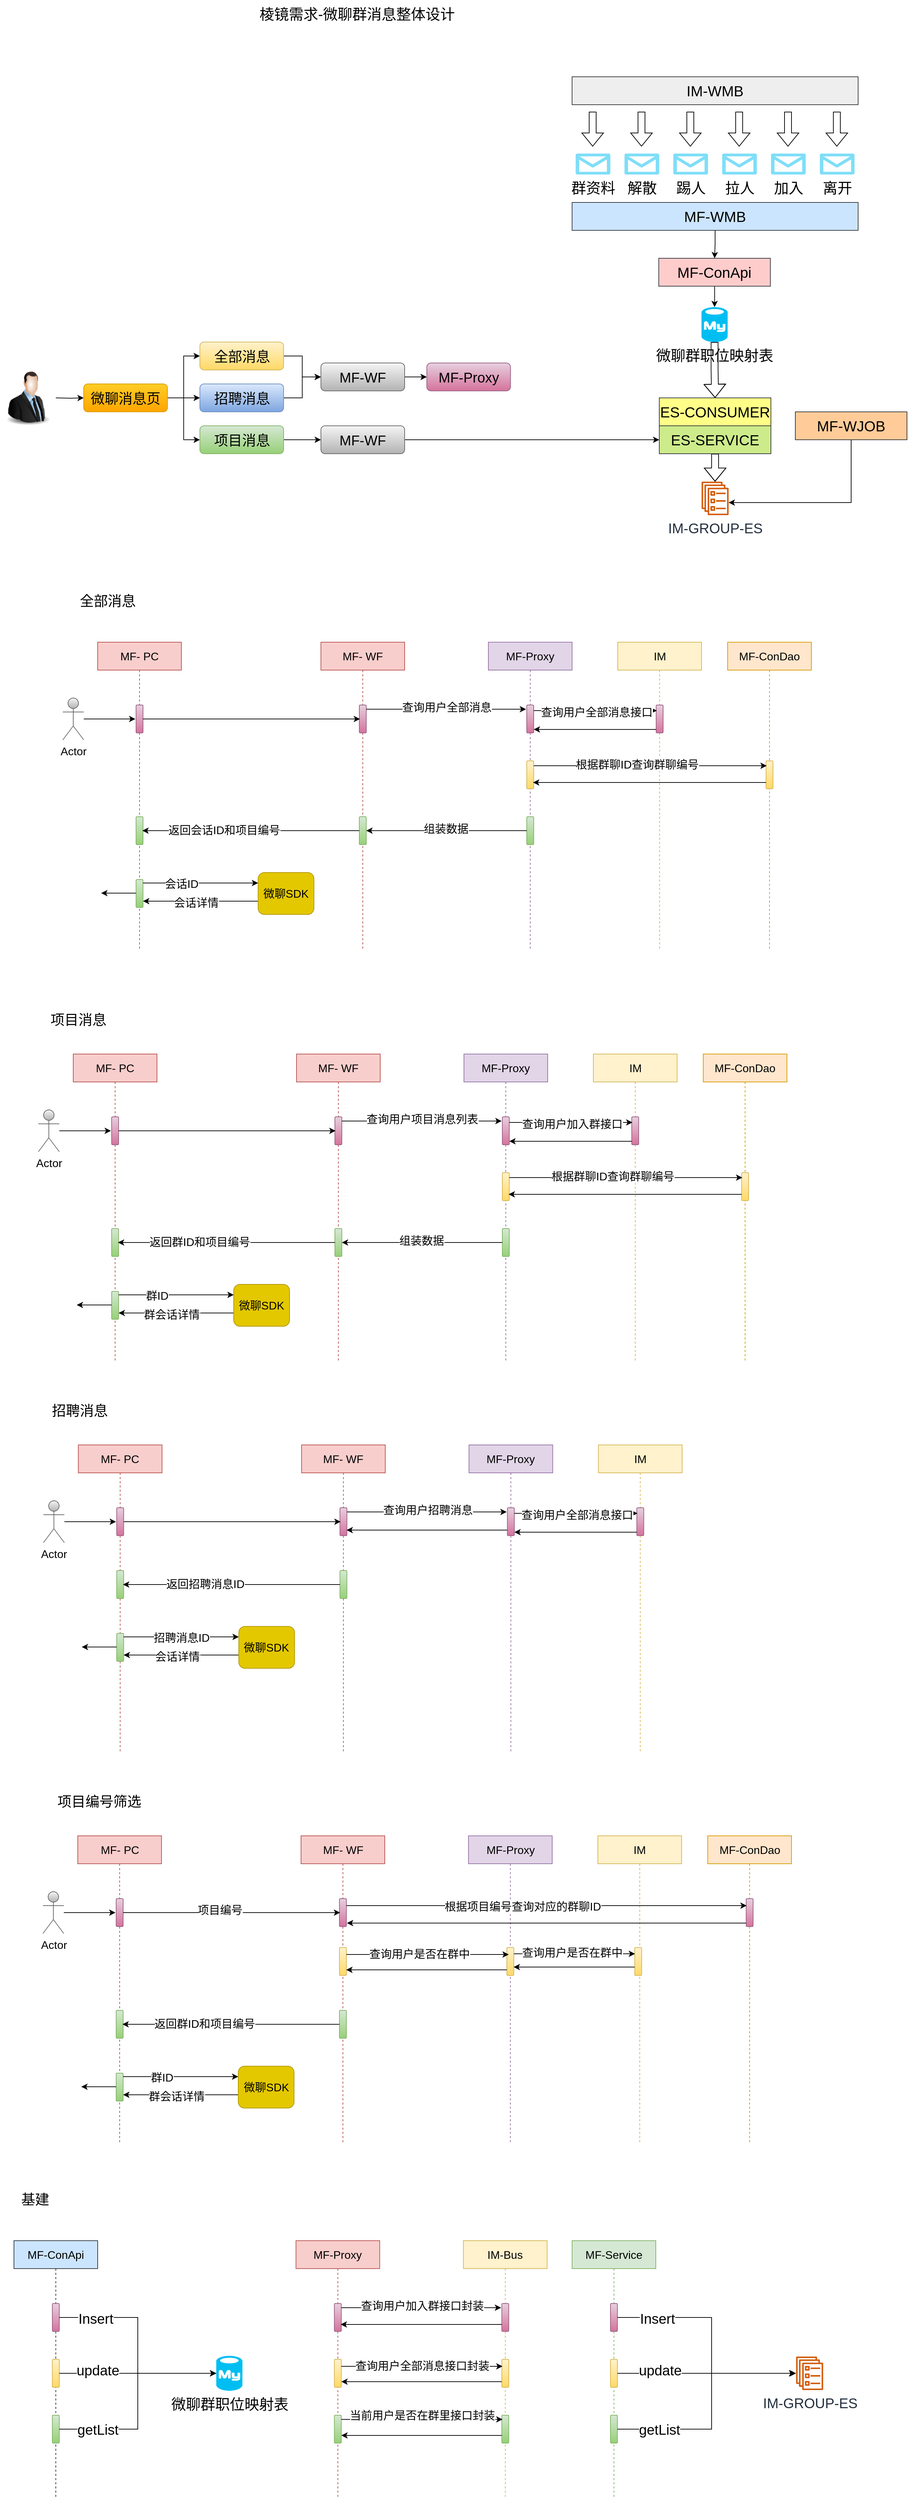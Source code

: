<mxfile version="20.8.23" type="github">
  <diagram name="第 1 页" id="no80ZFOdHZovuy_X-tqP">
    <mxGraphModel dx="2104" dy="724" grid="1" gridSize="10" guides="1" tooltips="1" connect="1" arrows="1" fold="1" page="0" pageScale="1" pageWidth="827" pageHeight="1169" math="0" shadow="0">
      <root>
        <mxCell id="0" />
        <mxCell id="1" parent="0" />
        <mxCell id="bVZNavHaQ_ImXWAmaFeS-1" value="棱镜需求-微聊群消息整体设计" style="text;html=1;strokeColor=none;fillColor=none;align=center;verticalAlign=middle;whiteSpace=wrap;rounded=0;fontSize=21;" vertex="1" parent="1">
          <mxGeometry x="-437.75" y="80" width="340" height="40" as="geometry" />
        </mxCell>
        <mxCell id="bVZNavHaQ_ImXWAmaFeS-10" value="" style="edgeStyle=orthogonalEdgeStyle;rounded=0;orthogonalLoop=1;jettySize=auto;html=1;fontSize=21;" edge="1" parent="1" source="bVZNavHaQ_ImXWAmaFeS-7">
          <mxGeometry relative="1" as="geometry">
            <mxPoint x="380" y="240" as="targetPoint" />
          </mxGeometry>
        </mxCell>
        <mxCell id="bVZNavHaQ_ImXWAmaFeS-11" value="MF-ConApi" style="shape=umlLifeline;perimeter=lifelinePerimeter;whiteSpace=wrap;html=1;container=1;collapsible=0;recursiveResize=0;outlineConnect=0;rounded=0;fontFamily=Helvetica;fontSize=16;strokeColor=#36393d;fillColor=#cce5ff;" vertex="1" parent="1">
          <mxGeometry x="-760" y="3290" width="120" height="370" as="geometry" />
        </mxCell>
        <mxCell id="bVZNavHaQ_ImXWAmaFeS-13" value="" style="html=1;points=[];perimeter=orthogonalPerimeter;rounded=1;fontFamily=Helvetica;fontSize=19;strokeColor=#996185;fillColor=#e6d0de;gradientColor=#d5739d;" vertex="1" parent="bVZNavHaQ_ImXWAmaFeS-11">
          <mxGeometry x="55" y="90" width="10" height="40" as="geometry" />
        </mxCell>
        <mxCell id="bVZNavHaQ_ImXWAmaFeS-15" value="" style="html=1;points=[];perimeter=orthogonalPerimeter;rounded=1;fontFamily=Helvetica;fontSize=19;strokeColor=#d6b656;fillColor=#fff2cc;gradientColor=#ffd966;" vertex="1" parent="bVZNavHaQ_ImXWAmaFeS-11">
          <mxGeometry x="55" y="170" width="10" height="40" as="geometry" />
        </mxCell>
        <mxCell id="bVZNavHaQ_ImXWAmaFeS-17" value="" style="html=1;points=[];perimeter=orthogonalPerimeter;rounded=1;fontFamily=Helvetica;fontSize=19;strokeColor=#82b366;fillColor=#d5e8d4;gradientColor=#97d077;" vertex="1" parent="bVZNavHaQ_ImXWAmaFeS-11">
          <mxGeometry x="55" y="250" width="10" height="40" as="geometry" />
        </mxCell>
        <mxCell id="bVZNavHaQ_ImXWAmaFeS-52" value="IM-GROUP-ES" style="sketch=0;outlineConnect=0;fontColor=#232F3E;gradientColor=none;fillColor=#D45B07;strokeColor=none;dashed=0;verticalLabelPosition=bottom;verticalAlign=top;align=center;html=1;fontSize=20;fontStyle=0;aspect=fixed;pointerEvents=1;shape=mxgraph.aws4.ecs_service;rounded=1;shadow=0;glass=0;" vertex="1" parent="1">
          <mxGeometry x="225.5" y="770" width="39" height="48" as="geometry" />
        </mxCell>
        <mxCell id="bVZNavHaQ_ImXWAmaFeS-53" value="群资料" style="verticalLabelPosition=bottom;html=1;verticalAlign=top;align=center;strokeColor=none;fillColor=#00BEF2;shape=mxgraph.azure.message;pointerEvents=1;rounded=1;shadow=0;glass=0;fontSize=21;" vertex="1" parent="1">
          <mxGeometry x="45" y="300" width="50" height="30" as="geometry" />
        </mxCell>
        <mxCell id="bVZNavHaQ_ImXWAmaFeS-54" value="解散" style="verticalLabelPosition=bottom;html=1;verticalAlign=top;align=center;strokeColor=none;fillColor=#00BEF2;shape=mxgraph.azure.message;pointerEvents=1;rounded=1;shadow=0;glass=0;fontSize=21;" vertex="1" parent="1">
          <mxGeometry x="115" y="300" width="50" height="30" as="geometry" />
        </mxCell>
        <mxCell id="bVZNavHaQ_ImXWAmaFeS-55" value="踢人" style="verticalLabelPosition=bottom;html=1;verticalAlign=top;align=center;strokeColor=none;fillColor=#00BEF2;shape=mxgraph.azure.message;pointerEvents=1;rounded=1;shadow=0;glass=0;fontSize=21;" vertex="1" parent="1">
          <mxGeometry x="185" y="300" width="50" height="30" as="geometry" />
        </mxCell>
        <mxCell id="bVZNavHaQ_ImXWAmaFeS-56" value="拉人" style="verticalLabelPosition=bottom;html=1;verticalAlign=top;align=center;strokeColor=none;fillColor=#00BEF2;shape=mxgraph.azure.message;pointerEvents=1;rounded=1;shadow=0;glass=0;fontSize=21;" vertex="1" parent="1">
          <mxGeometry x="255" y="300" width="50" height="30" as="geometry" />
        </mxCell>
        <mxCell id="bVZNavHaQ_ImXWAmaFeS-57" value="加入" style="verticalLabelPosition=bottom;html=1;verticalAlign=top;align=center;strokeColor=none;fillColor=#00BEF2;shape=mxgraph.azure.message;pointerEvents=1;rounded=1;shadow=0;glass=0;fontSize=21;" vertex="1" parent="1">
          <mxGeometry x="325" y="300" width="50" height="30" as="geometry" />
        </mxCell>
        <mxCell id="bVZNavHaQ_ImXWAmaFeS-58" value="离开" style="verticalLabelPosition=bottom;html=1;verticalAlign=top;align=center;strokeColor=none;fillColor=#00BEF2;shape=mxgraph.azure.message;pointerEvents=1;rounded=1;shadow=0;glass=0;fontSize=21;" vertex="1" parent="1">
          <mxGeometry x="395" y="300" width="50" height="30" as="geometry" />
        </mxCell>
        <mxCell id="bVZNavHaQ_ImXWAmaFeS-63" value="IM-WMB" style="rounded=0;whiteSpace=wrap;html=1;shadow=0;glass=0;fontSize=21;fillColor=#eeeeee;strokeColor=#36393d;" vertex="1" parent="1">
          <mxGeometry x="40" y="190" width="410" height="40" as="geometry" />
        </mxCell>
        <mxCell id="bVZNavHaQ_ImXWAmaFeS-71" value="" style="shape=flexArrow;endArrow=classic;html=1;rounded=0;fontSize=21;" edge="1" parent="1">
          <mxGeometry width="50" height="50" relative="1" as="geometry">
            <mxPoint x="69.5" y="240" as="sourcePoint" />
            <mxPoint x="69.5" y="290" as="targetPoint" />
          </mxGeometry>
        </mxCell>
        <mxCell id="bVZNavHaQ_ImXWAmaFeS-72" value="" style="shape=flexArrow;endArrow=classic;html=1;rounded=0;fontSize=21;" edge="1" parent="1">
          <mxGeometry width="50" height="50" relative="1" as="geometry">
            <mxPoint x="139.5" y="240" as="sourcePoint" />
            <mxPoint x="139.5" y="290" as="targetPoint" />
          </mxGeometry>
        </mxCell>
        <mxCell id="bVZNavHaQ_ImXWAmaFeS-73" value="" style="shape=flexArrow;endArrow=classic;html=1;rounded=0;fontSize=21;" edge="1" parent="1">
          <mxGeometry width="50" height="50" relative="1" as="geometry">
            <mxPoint x="209.5" y="240" as="sourcePoint" />
            <mxPoint x="209.5" y="290" as="targetPoint" />
          </mxGeometry>
        </mxCell>
        <mxCell id="bVZNavHaQ_ImXWAmaFeS-74" value="" style="shape=flexArrow;endArrow=classic;html=1;rounded=0;fontSize=21;" edge="1" parent="1">
          <mxGeometry width="50" height="50" relative="1" as="geometry">
            <mxPoint x="279.5" y="240" as="sourcePoint" />
            <mxPoint x="279.5" y="290" as="targetPoint" />
          </mxGeometry>
        </mxCell>
        <mxCell id="bVZNavHaQ_ImXWAmaFeS-75" value="" style="shape=flexArrow;endArrow=classic;html=1;rounded=0;fontSize=21;" edge="1" parent="1">
          <mxGeometry width="50" height="50" relative="1" as="geometry">
            <mxPoint x="349.5" y="240" as="sourcePoint" />
            <mxPoint x="349.5" y="290" as="targetPoint" />
          </mxGeometry>
        </mxCell>
        <mxCell id="bVZNavHaQ_ImXWAmaFeS-76" value="" style="shape=flexArrow;endArrow=classic;html=1;rounded=0;fontSize=21;" edge="1" parent="1">
          <mxGeometry width="50" height="50" relative="1" as="geometry">
            <mxPoint x="419.5" y="240" as="sourcePoint" />
            <mxPoint x="419.5" y="290" as="targetPoint" />
          </mxGeometry>
        </mxCell>
        <mxCell id="bVZNavHaQ_ImXWAmaFeS-78" style="edgeStyle=orthogonalEdgeStyle;rounded=0;orthogonalLoop=1;jettySize=auto;html=1;fontSize=21;shape=flexArrow;" edge="1" parent="1" source="bVZNavHaQ_ImXWAmaFeS-77" target="bVZNavHaQ_ImXWAmaFeS-52">
          <mxGeometry relative="1" as="geometry" />
        </mxCell>
        <mxCell id="bVZNavHaQ_ImXWAmaFeS-77" value="ES-SERVICE" style="rounded=0;whiteSpace=wrap;html=1;shadow=0;glass=0;fontSize=21;fillColor=#cdeb8b;strokeColor=#36393d;" vertex="1" parent="1">
          <mxGeometry x="165" y="690" width="160" height="40" as="geometry" />
        </mxCell>
        <mxCell id="bVZNavHaQ_ImXWAmaFeS-107" style="edgeStyle=orthogonalEdgeStyle;rounded=0;orthogonalLoop=1;jettySize=auto;html=1;entryX=0.5;entryY=0;entryDx=0;entryDy=0;fontSize=20;" edge="1" parent="1" source="bVZNavHaQ_ImXWAmaFeS-79" target="bVZNavHaQ_ImXWAmaFeS-105">
          <mxGeometry relative="1" as="geometry" />
        </mxCell>
        <mxCell id="bVZNavHaQ_ImXWAmaFeS-79" value="MF-WMB" style="rounded=0;whiteSpace=wrap;html=1;shadow=0;glass=0;fontSize=21;fillColor=#cce5ff;strokeColor=#36393d;" vertex="1" parent="1">
          <mxGeometry x="40" y="370" width="410" height="40" as="geometry" />
        </mxCell>
        <mxCell id="bVZNavHaQ_ImXWAmaFeS-85" style="edgeStyle=orthogonalEdgeStyle;shape=flexArrow;rounded=0;orthogonalLoop=1;jettySize=auto;html=1;entryX=0.5;entryY=0;entryDx=0;entryDy=0;fontSize=21;" edge="1" parent="1" source="bVZNavHaQ_ImXWAmaFeS-80" target="bVZNavHaQ_ImXWAmaFeS-84">
          <mxGeometry relative="1" as="geometry" />
        </mxCell>
        <mxCell id="bVZNavHaQ_ImXWAmaFeS-80" value="微聊群职位映射表" style="verticalLabelPosition=bottom;html=1;verticalAlign=top;align=center;strokeColor=none;fillColor=#00BEF2;shape=mxgraph.azure.mysql_database;rounded=0;shadow=0;glass=0;fontSize=21;" vertex="1" parent="1">
          <mxGeometry x="225.5" y="520" width="37.5" height="50" as="geometry" />
        </mxCell>
        <mxCell id="bVZNavHaQ_ImXWAmaFeS-84" value="ES-CONSUMER" style="rounded=0;whiteSpace=wrap;html=1;shadow=0;glass=0;fontSize=21;fillColor=#ffff88;strokeColor=#36393d;" vertex="1" parent="1">
          <mxGeometry x="165" y="650" width="160" height="40" as="geometry" />
        </mxCell>
        <mxCell id="bVZNavHaQ_ImXWAmaFeS-90" style="edgeStyle=orthogonalEdgeStyle;rounded=0;orthogonalLoop=1;jettySize=auto;html=1;fontSize=20;" edge="1" parent="1" target="bVZNavHaQ_ImXWAmaFeS-89">
          <mxGeometry relative="1" as="geometry">
            <mxPoint x="-700" y="650" as="sourcePoint" />
          </mxGeometry>
        </mxCell>
        <mxCell id="bVZNavHaQ_ImXWAmaFeS-87" value="" style="image;html=1;image=img/lib/clip_art/people/Suit_Man_128x128.png;rounded=0;shadow=0;glass=0;fontSize=20;" vertex="1" parent="1">
          <mxGeometry x="-780" y="610" width="80" height="80" as="geometry" />
        </mxCell>
        <mxCell id="bVZNavHaQ_ImXWAmaFeS-436" value="" style="edgeStyle=orthogonalEdgeStyle;rounded=0;orthogonalLoop=1;jettySize=auto;html=1;fontSize=16;" edge="1" parent="1" source="bVZNavHaQ_ImXWAmaFeS-89" target="bVZNavHaQ_ImXWAmaFeS-435">
          <mxGeometry relative="1" as="geometry" />
        </mxCell>
        <mxCell id="bVZNavHaQ_ImXWAmaFeS-437" style="edgeStyle=orthogonalEdgeStyle;rounded=0;orthogonalLoop=1;jettySize=auto;html=1;entryX=0;entryY=0.5;entryDx=0;entryDy=0;fontSize=16;" edge="1" parent="1" source="bVZNavHaQ_ImXWAmaFeS-89" target="bVZNavHaQ_ImXWAmaFeS-91">
          <mxGeometry relative="1" as="geometry" />
        </mxCell>
        <mxCell id="bVZNavHaQ_ImXWAmaFeS-438" style="edgeStyle=orthogonalEdgeStyle;rounded=0;orthogonalLoop=1;jettySize=auto;html=1;entryX=0;entryY=0.5;entryDx=0;entryDy=0;fontSize=16;" edge="1" parent="1" source="bVZNavHaQ_ImXWAmaFeS-89" target="bVZNavHaQ_ImXWAmaFeS-93">
          <mxGeometry relative="1" as="geometry" />
        </mxCell>
        <mxCell id="bVZNavHaQ_ImXWAmaFeS-89" value="微聊消息页" style="rounded=1;whiteSpace=wrap;html=1;shadow=0;glass=0;fontSize=20;fillColor=#ffcd28;gradientColor=#ffa500;strokeColor=#d79b00;" vertex="1" parent="1">
          <mxGeometry x="-660" y="630" width="120" height="40" as="geometry" />
        </mxCell>
        <mxCell id="bVZNavHaQ_ImXWAmaFeS-457" value="" style="edgeStyle=orthogonalEdgeStyle;rounded=0;orthogonalLoop=1;jettySize=auto;html=1;fontSize=16;" edge="1" parent="1" source="bVZNavHaQ_ImXWAmaFeS-91" target="bVZNavHaQ_ImXWAmaFeS-440">
          <mxGeometry relative="1" as="geometry" />
        </mxCell>
        <mxCell id="bVZNavHaQ_ImXWAmaFeS-91" value="全部消息" style="rounded=1;whiteSpace=wrap;html=1;shadow=0;glass=0;fontSize=20;fillColor=#fff2cc;gradientColor=#ffd966;strokeColor=#d6b656;" vertex="1" parent="1">
          <mxGeometry x="-493.5" y="570" width="120" height="40" as="geometry" />
        </mxCell>
        <mxCell id="bVZNavHaQ_ImXWAmaFeS-454" value="" style="edgeStyle=orthogonalEdgeStyle;rounded=0;orthogonalLoop=1;jettySize=auto;html=1;fontSize=16;" edge="1" parent="1" source="bVZNavHaQ_ImXWAmaFeS-93" target="bVZNavHaQ_ImXWAmaFeS-453">
          <mxGeometry relative="1" as="geometry" />
        </mxCell>
        <mxCell id="bVZNavHaQ_ImXWAmaFeS-93" value="项目消息" style="rounded=1;whiteSpace=wrap;html=1;shadow=0;glass=0;fontSize=20;fillColor=#d5e8d4;gradientColor=#97d077;strokeColor=#82b366;" vertex="1" parent="1">
          <mxGeometry x="-493.5" y="690" width="120" height="40" as="geometry" />
        </mxCell>
        <mxCell id="bVZNavHaQ_ImXWAmaFeS-104" style="edgeStyle=orthogonalEdgeStyle;rounded=0;orthogonalLoop=1;jettySize=auto;html=1;fontSize=20;" edge="1" parent="1" source="bVZNavHaQ_ImXWAmaFeS-103" target="bVZNavHaQ_ImXWAmaFeS-52">
          <mxGeometry relative="1" as="geometry">
            <Array as="points">
              <mxPoint x="440" y="800" />
            </Array>
          </mxGeometry>
        </mxCell>
        <mxCell id="bVZNavHaQ_ImXWAmaFeS-103" value="MF-WJOB" style="rounded=0;whiteSpace=wrap;html=1;shadow=0;glass=0;fontSize=21;fillColor=#ffcc99;strokeColor=#36393d;" vertex="1" parent="1">
          <mxGeometry x="360" y="670" width="160" height="40" as="geometry" />
        </mxCell>
        <mxCell id="bVZNavHaQ_ImXWAmaFeS-108" style="edgeStyle=orthogonalEdgeStyle;rounded=0;orthogonalLoop=1;jettySize=auto;html=1;entryX=0.5;entryY=0;entryDx=0;entryDy=0;entryPerimeter=0;fontSize=20;" edge="1" parent="1" source="bVZNavHaQ_ImXWAmaFeS-105" target="bVZNavHaQ_ImXWAmaFeS-80">
          <mxGeometry relative="1" as="geometry" />
        </mxCell>
        <mxCell id="bVZNavHaQ_ImXWAmaFeS-105" value="MF-ConApi" style="rounded=0;whiteSpace=wrap;html=1;shadow=0;glass=0;fontSize=21;fillColor=#ffcccc;strokeColor=#36393d;" vertex="1" parent="1">
          <mxGeometry x="164.25" y="450" width="160" height="40" as="geometry" />
        </mxCell>
        <mxCell id="bVZNavHaQ_ImXWAmaFeS-109" value="微聊群职位映射表" style="verticalLabelPosition=bottom;html=1;verticalAlign=top;align=center;strokeColor=none;fillColor=#00BEF2;shape=mxgraph.azure.mysql_database;rounded=0;shadow=0;glass=0;fontSize=21;" vertex="1" parent="1">
          <mxGeometry x="-470" y="3455" width="37.5" height="50" as="geometry" />
        </mxCell>
        <mxCell id="bVZNavHaQ_ImXWAmaFeS-110" style="edgeStyle=orthogonalEdgeStyle;rounded=0;orthogonalLoop=1;jettySize=auto;html=1;entryX=0;entryY=0.5;entryDx=0;entryDy=0;entryPerimeter=0;fontSize=20;" edge="1" parent="1" source="bVZNavHaQ_ImXWAmaFeS-13" target="bVZNavHaQ_ImXWAmaFeS-109">
          <mxGeometry relative="1" as="geometry" />
        </mxCell>
        <mxCell id="bVZNavHaQ_ImXWAmaFeS-113" value="Insert" style="edgeLabel;html=1;align=center;verticalAlign=middle;resizable=0;points=[];fontSize=20;" vertex="1" connectable="0" parent="bVZNavHaQ_ImXWAmaFeS-110">
          <mxGeometry x="-0.659" y="-1" relative="1" as="geometry">
            <mxPoint as="offset" />
          </mxGeometry>
        </mxCell>
        <mxCell id="bVZNavHaQ_ImXWAmaFeS-111" style="edgeStyle=orthogonalEdgeStyle;rounded=0;orthogonalLoop=1;jettySize=auto;html=1;entryX=0;entryY=0.5;entryDx=0;entryDy=0;entryPerimeter=0;fontSize=20;" edge="1" parent="1" source="bVZNavHaQ_ImXWAmaFeS-15" target="bVZNavHaQ_ImXWAmaFeS-109">
          <mxGeometry relative="1" as="geometry" />
        </mxCell>
        <mxCell id="bVZNavHaQ_ImXWAmaFeS-114" value="update" style="edgeLabel;html=1;align=center;verticalAlign=middle;resizable=0;points=[];fontSize=20;" vertex="1" connectable="0" parent="bVZNavHaQ_ImXWAmaFeS-111">
          <mxGeometry x="-0.609" y="3" relative="1" as="geometry">
            <mxPoint x="11" y="-2" as="offset" />
          </mxGeometry>
        </mxCell>
        <mxCell id="bVZNavHaQ_ImXWAmaFeS-112" style="edgeStyle=orthogonalEdgeStyle;rounded=0;orthogonalLoop=1;jettySize=auto;html=1;entryX=0;entryY=0.5;entryDx=0;entryDy=0;entryPerimeter=0;fontSize=20;" edge="1" parent="1" source="bVZNavHaQ_ImXWAmaFeS-17" target="bVZNavHaQ_ImXWAmaFeS-109">
          <mxGeometry relative="1" as="geometry" />
        </mxCell>
        <mxCell id="bVZNavHaQ_ImXWAmaFeS-115" value="getList" style="edgeLabel;html=1;align=center;verticalAlign=middle;resizable=0;points=[];fontSize=20;" vertex="1" connectable="0" parent="bVZNavHaQ_ImXWAmaFeS-112">
          <mxGeometry x="-0.698" y="2" relative="1" as="geometry">
            <mxPoint x="9" y="2" as="offset" />
          </mxGeometry>
        </mxCell>
        <mxCell id="bVZNavHaQ_ImXWAmaFeS-116" value="基建" style="text;html=1;align=center;verticalAlign=middle;resizable=0;points=[];autosize=1;strokeColor=none;fillColor=none;fontSize=20;" vertex="1" parent="1">
          <mxGeometry x="-760" y="3210" width="60" height="40" as="geometry" />
        </mxCell>
        <mxCell id="bVZNavHaQ_ImXWAmaFeS-117" value="MF-Proxy" style="shape=umlLifeline;perimeter=lifelinePerimeter;whiteSpace=wrap;html=1;container=1;collapsible=0;recursiveResize=0;outlineConnect=0;rounded=0;fontFamily=Helvetica;fontSize=16;strokeColor=#b85450;fillColor=#f8cecc;" vertex="1" parent="1">
          <mxGeometry x="-355.75" y="3290" width="120" height="370" as="geometry" />
        </mxCell>
        <mxCell id="bVZNavHaQ_ImXWAmaFeS-118" value="" style="html=1;points=[];perimeter=orthogonalPerimeter;rounded=1;fontFamily=Helvetica;fontSize=19;strokeColor=#996185;fillColor=#e6d0de;gradientColor=#d5739d;" vertex="1" parent="bVZNavHaQ_ImXWAmaFeS-117">
          <mxGeometry x="55" y="90" width="10" height="40" as="geometry" />
        </mxCell>
        <mxCell id="bVZNavHaQ_ImXWAmaFeS-119" value="" style="html=1;points=[];perimeter=orthogonalPerimeter;rounded=1;fontFamily=Helvetica;fontSize=19;strokeColor=#d6b656;fillColor=#fff2cc;gradientColor=#ffd966;" vertex="1" parent="bVZNavHaQ_ImXWAmaFeS-117">
          <mxGeometry x="55" y="170" width="10" height="40" as="geometry" />
        </mxCell>
        <mxCell id="bVZNavHaQ_ImXWAmaFeS-120" value="" style="html=1;points=[];perimeter=orthogonalPerimeter;rounded=1;fontFamily=Helvetica;fontSize=19;strokeColor=#82b366;fillColor=#d5e8d4;gradientColor=#97d077;" vertex="1" parent="bVZNavHaQ_ImXWAmaFeS-117">
          <mxGeometry x="55" y="250" width="10" height="40" as="geometry" />
        </mxCell>
        <mxCell id="bVZNavHaQ_ImXWAmaFeS-121" value="IM-Bus" style="shape=umlLifeline;perimeter=lifelinePerimeter;whiteSpace=wrap;html=1;container=1;collapsible=0;recursiveResize=0;outlineConnect=0;rounded=0;fontFamily=Helvetica;fontSize=16;strokeColor=#d6b656;fillColor=#fff2cc;" vertex="1" parent="1">
          <mxGeometry x="-115.75" y="3290" width="120" height="370" as="geometry" />
        </mxCell>
        <mxCell id="bVZNavHaQ_ImXWAmaFeS-122" value="" style="html=1;points=[];perimeter=orthogonalPerimeter;rounded=1;fontFamily=Helvetica;fontSize=19;strokeColor=#996185;fillColor=#e6d0de;gradientColor=#d5739d;" vertex="1" parent="bVZNavHaQ_ImXWAmaFeS-121">
          <mxGeometry x="55" y="90" width="10" height="40" as="geometry" />
        </mxCell>
        <mxCell id="bVZNavHaQ_ImXWAmaFeS-123" value="" style="html=1;points=[];perimeter=orthogonalPerimeter;rounded=1;fontFamily=Helvetica;fontSize=19;strokeColor=#d6b656;fillColor=#fff2cc;gradientColor=#ffd966;" vertex="1" parent="bVZNavHaQ_ImXWAmaFeS-121">
          <mxGeometry x="55" y="170" width="10" height="40" as="geometry" />
        </mxCell>
        <mxCell id="bVZNavHaQ_ImXWAmaFeS-124" value="" style="html=1;points=[];perimeter=orthogonalPerimeter;rounded=1;fontFamily=Helvetica;fontSize=19;strokeColor=#82b366;fillColor=#d5e8d4;gradientColor=#97d077;" vertex="1" parent="bVZNavHaQ_ImXWAmaFeS-121">
          <mxGeometry x="55" y="250" width="10" height="40" as="geometry" />
        </mxCell>
        <mxCell id="bVZNavHaQ_ImXWAmaFeS-127" style="edgeStyle=orthogonalEdgeStyle;rounded=0;orthogonalLoop=1;jettySize=auto;html=1;entryX=-0.1;entryY=0.15;entryDx=0;entryDy=0;entryPerimeter=0;fontSize=20;" edge="1" parent="1" source="bVZNavHaQ_ImXWAmaFeS-118" target="bVZNavHaQ_ImXWAmaFeS-122">
          <mxGeometry relative="1" as="geometry">
            <Array as="points">
              <mxPoint x="-235.75" y="3386" />
              <mxPoint x="-235.75" y="3386" />
            </Array>
          </mxGeometry>
        </mxCell>
        <mxCell id="bVZNavHaQ_ImXWAmaFeS-133" value="查询用户加入群接口封装" style="edgeLabel;html=1;align=center;verticalAlign=middle;resizable=0;points=[];fontSize=16;" vertex="1" connectable="0" parent="bVZNavHaQ_ImXWAmaFeS-127">
          <mxGeometry x="-0.293" y="3" relative="1" as="geometry">
            <mxPoint x="34" as="offset" />
          </mxGeometry>
        </mxCell>
        <mxCell id="bVZNavHaQ_ImXWAmaFeS-128" style="edgeStyle=orthogonalEdgeStyle;rounded=0;orthogonalLoop=1;jettySize=auto;html=1;entryX=0.9;entryY=0.75;entryDx=0;entryDy=0;entryPerimeter=0;fontSize=20;" edge="1" parent="1" source="bVZNavHaQ_ImXWAmaFeS-122" target="bVZNavHaQ_ImXWAmaFeS-118">
          <mxGeometry relative="1" as="geometry">
            <Array as="points">
              <mxPoint x="-115.75" y="3410" />
              <mxPoint x="-115.75" y="3410" />
            </Array>
          </mxGeometry>
        </mxCell>
        <mxCell id="bVZNavHaQ_ImXWAmaFeS-129" style="edgeStyle=orthogonalEdgeStyle;rounded=0;orthogonalLoop=1;jettySize=auto;html=1;entryX=0.1;entryY=0.25;entryDx=0;entryDy=0;entryPerimeter=0;fontSize=20;" edge="1" parent="1" source="bVZNavHaQ_ImXWAmaFeS-119" target="bVZNavHaQ_ImXWAmaFeS-123">
          <mxGeometry relative="1" as="geometry">
            <Array as="points">
              <mxPoint x="-235.75" y="3470" />
              <mxPoint x="-235.75" y="3470" />
            </Array>
          </mxGeometry>
        </mxCell>
        <mxCell id="bVZNavHaQ_ImXWAmaFeS-134" value="查询用户全部消息接口封装" style="edgeLabel;html=1;align=center;verticalAlign=middle;resizable=0;points=[];fontSize=16;" vertex="1" connectable="0" parent="bVZNavHaQ_ImXWAmaFeS-129">
          <mxGeometry x="-0.16" y="1" relative="1" as="geometry">
            <mxPoint x="18" as="offset" />
          </mxGeometry>
        </mxCell>
        <mxCell id="bVZNavHaQ_ImXWAmaFeS-130" style="edgeStyle=orthogonalEdgeStyle;rounded=0;orthogonalLoop=1;jettySize=auto;html=1;entryX=1;entryY=0.8;entryDx=0;entryDy=0;entryPerimeter=0;fontSize=20;" edge="1" parent="1" source="bVZNavHaQ_ImXWAmaFeS-123" target="bVZNavHaQ_ImXWAmaFeS-119">
          <mxGeometry relative="1" as="geometry">
            <Array as="points">
              <mxPoint x="-115.75" y="3492" />
              <mxPoint x="-115.75" y="3492" />
            </Array>
          </mxGeometry>
        </mxCell>
        <mxCell id="bVZNavHaQ_ImXWAmaFeS-131" style="edgeStyle=orthogonalEdgeStyle;rounded=0;orthogonalLoop=1;jettySize=auto;html=1;entryX=0.1;entryY=0.15;entryDx=0;entryDy=0;entryPerimeter=0;fontSize=20;" edge="1" parent="1" source="bVZNavHaQ_ImXWAmaFeS-120" target="bVZNavHaQ_ImXWAmaFeS-124">
          <mxGeometry relative="1" as="geometry">
            <Array as="points">
              <mxPoint x="-235.75" y="3546" />
              <mxPoint x="-235.75" y="3546" />
            </Array>
          </mxGeometry>
        </mxCell>
        <mxCell id="bVZNavHaQ_ImXWAmaFeS-150" value="当前用户是否在群里接口封装" style="edgeLabel;html=1;align=center;verticalAlign=middle;resizable=0;points=[];fontSize=16;" vertex="1" connectable="0" parent="bVZNavHaQ_ImXWAmaFeS-131">
          <mxGeometry x="-0.1" y="2" relative="1" as="geometry">
            <mxPoint x="11" y="-4" as="offset" />
          </mxGeometry>
        </mxCell>
        <mxCell id="bVZNavHaQ_ImXWAmaFeS-132" style="edgeStyle=orthogonalEdgeStyle;rounded=0;orthogonalLoop=1;jettySize=auto;html=1;entryX=1;entryY=0.725;entryDx=0;entryDy=0;entryPerimeter=0;fontSize=20;" edge="1" parent="1" source="bVZNavHaQ_ImXWAmaFeS-124" target="bVZNavHaQ_ImXWAmaFeS-120">
          <mxGeometry relative="1" as="geometry">
            <Array as="points">
              <mxPoint x="-115.75" y="3569" />
              <mxPoint x="-115.75" y="3569" />
            </Array>
          </mxGeometry>
        </mxCell>
        <mxCell id="bVZNavHaQ_ImXWAmaFeS-135" value="MF-Service" style="shape=umlLifeline;perimeter=lifelinePerimeter;whiteSpace=wrap;html=1;container=1;collapsible=0;recursiveResize=0;outlineConnect=0;rounded=0;fontFamily=Helvetica;fontSize=16;strokeColor=#82b366;fillColor=#d5e8d4;" vertex="1" parent="1">
          <mxGeometry x="40" y="3290" width="120" height="370" as="geometry" />
        </mxCell>
        <mxCell id="bVZNavHaQ_ImXWAmaFeS-136" value="" style="html=1;points=[];perimeter=orthogonalPerimeter;rounded=1;fontFamily=Helvetica;fontSize=19;strokeColor=#996185;fillColor=#e6d0de;gradientColor=#d5739d;" vertex="1" parent="bVZNavHaQ_ImXWAmaFeS-135">
          <mxGeometry x="55" y="90" width="10" height="40" as="geometry" />
        </mxCell>
        <mxCell id="bVZNavHaQ_ImXWAmaFeS-137" value="" style="html=1;points=[];perimeter=orthogonalPerimeter;rounded=1;fontFamily=Helvetica;fontSize=19;strokeColor=#d6b656;fillColor=#fff2cc;gradientColor=#ffd966;" vertex="1" parent="bVZNavHaQ_ImXWAmaFeS-135">
          <mxGeometry x="55" y="170" width="10" height="40" as="geometry" />
        </mxCell>
        <mxCell id="bVZNavHaQ_ImXWAmaFeS-138" value="" style="html=1;points=[];perimeter=orthogonalPerimeter;rounded=1;fontFamily=Helvetica;fontSize=19;strokeColor=#82b366;fillColor=#d5e8d4;gradientColor=#97d077;" vertex="1" parent="bVZNavHaQ_ImXWAmaFeS-135">
          <mxGeometry x="55" y="250" width="10" height="40" as="geometry" />
        </mxCell>
        <mxCell id="bVZNavHaQ_ImXWAmaFeS-140" style="edgeStyle=orthogonalEdgeStyle;rounded=0;orthogonalLoop=1;jettySize=auto;html=1;fontSize=20;" edge="1" parent="1" source="bVZNavHaQ_ImXWAmaFeS-136">
          <mxGeometry relative="1" as="geometry">
            <mxPoint x="360" y="3480" as="targetPoint" />
            <Array as="points">
              <mxPoint x="240" y="3400" />
              <mxPoint x="240" y="3480" />
            </Array>
          </mxGeometry>
        </mxCell>
        <mxCell id="bVZNavHaQ_ImXWAmaFeS-141" value="Insert" style="edgeLabel;html=1;align=center;verticalAlign=middle;resizable=0;points=[];fontSize=20;" vertex="1" connectable="0" parent="bVZNavHaQ_ImXWAmaFeS-140">
          <mxGeometry x="-0.659" y="-1" relative="1" as="geometry">
            <mxPoint as="offset" />
          </mxGeometry>
        </mxCell>
        <mxCell id="bVZNavHaQ_ImXWAmaFeS-142" style="edgeStyle=orthogonalEdgeStyle;rounded=0;orthogonalLoop=1;jettySize=auto;html=1;fontSize=20;" edge="1" parent="1" source="bVZNavHaQ_ImXWAmaFeS-137" target="bVZNavHaQ_ImXWAmaFeS-146">
          <mxGeometry relative="1" as="geometry" />
        </mxCell>
        <mxCell id="bVZNavHaQ_ImXWAmaFeS-143" value="update" style="edgeLabel;html=1;align=center;verticalAlign=middle;resizable=0;points=[];fontSize=20;" vertex="1" connectable="0" parent="bVZNavHaQ_ImXWAmaFeS-142">
          <mxGeometry x="-0.609" y="3" relative="1" as="geometry">
            <mxPoint x="11" y="-2" as="offset" />
          </mxGeometry>
        </mxCell>
        <mxCell id="bVZNavHaQ_ImXWAmaFeS-144" style="edgeStyle=orthogonalEdgeStyle;rounded=0;orthogonalLoop=1;jettySize=auto;html=1;fontSize=20;" edge="1" parent="1" source="bVZNavHaQ_ImXWAmaFeS-138">
          <mxGeometry relative="1" as="geometry">
            <mxPoint x="360" y="3480" as="targetPoint" />
            <Array as="points">
              <mxPoint x="240" y="3560" />
              <mxPoint x="240" y="3480" />
            </Array>
          </mxGeometry>
        </mxCell>
        <mxCell id="bVZNavHaQ_ImXWAmaFeS-145" value="getList" style="edgeLabel;html=1;align=center;verticalAlign=middle;resizable=0;points=[];fontSize=20;" vertex="1" connectable="0" parent="bVZNavHaQ_ImXWAmaFeS-144">
          <mxGeometry x="-0.698" y="2" relative="1" as="geometry">
            <mxPoint x="9" y="2" as="offset" />
          </mxGeometry>
        </mxCell>
        <mxCell id="bVZNavHaQ_ImXWAmaFeS-146" value="IM-GROUP-ES" style="sketch=0;outlineConnect=0;fontColor=#232F3E;gradientColor=none;fillColor=#D45B07;strokeColor=none;dashed=0;verticalLabelPosition=bottom;verticalAlign=top;align=center;html=1;fontSize=20;fontStyle=0;aspect=fixed;pointerEvents=1;shape=mxgraph.aws4.ecs_service;rounded=1;shadow=0;glass=0;" vertex="1" parent="1">
          <mxGeometry x="361" y="3456" width="39" height="48" as="geometry" />
        </mxCell>
        <mxCell id="bVZNavHaQ_ImXWAmaFeS-162" value="全部消息" style="text;html=1;align=center;verticalAlign=middle;resizable=0;points=[];autosize=1;strokeColor=none;fillColor=none;fontSize=20;" vertex="1" parent="1">
          <mxGeometry x="-676.5" y="920" width="100" height="40" as="geometry" />
        </mxCell>
        <mxCell id="bVZNavHaQ_ImXWAmaFeS-178" value="MF- WF" style="shape=umlLifeline;perimeter=lifelinePerimeter;whiteSpace=wrap;html=1;container=1;collapsible=0;recursiveResize=0;outlineConnect=0;rounded=0;fontFamily=Helvetica;fontSize=16;strokeColor=#b85450;fillColor=#f8cecc;" vertex="1" parent="1">
          <mxGeometry x="-320" y="1000" width="120" height="440" as="geometry" />
        </mxCell>
        <mxCell id="bVZNavHaQ_ImXWAmaFeS-179" value="" style="html=1;points=[];perimeter=orthogonalPerimeter;rounded=1;fontFamily=Helvetica;fontSize=19;strokeColor=#996185;fillColor=#e6d0de;gradientColor=#d5739d;" vertex="1" parent="bVZNavHaQ_ImXWAmaFeS-178">
          <mxGeometry x="55" y="90" width="10" height="40" as="geometry" />
        </mxCell>
        <mxCell id="bVZNavHaQ_ImXWAmaFeS-181" value="" style="html=1;points=[];perimeter=orthogonalPerimeter;rounded=1;fontFamily=Helvetica;fontSize=19;strokeColor=#82b366;fillColor=#d5e8d4;gradientColor=#97d077;" vertex="1" parent="bVZNavHaQ_ImXWAmaFeS-178">
          <mxGeometry x="55" y="250" width="10" height="40" as="geometry" />
        </mxCell>
        <mxCell id="bVZNavHaQ_ImXWAmaFeS-182" value="MF-Proxy" style="shape=umlLifeline;perimeter=lifelinePerimeter;whiteSpace=wrap;html=1;container=1;collapsible=0;recursiveResize=0;outlineConnect=0;rounded=0;fontFamily=Helvetica;fontSize=16;strokeColor=#9673a6;fillColor=#e1d5e7;" vertex="1" parent="1">
          <mxGeometry x="-80" y="1000" width="120" height="440" as="geometry" />
        </mxCell>
        <mxCell id="bVZNavHaQ_ImXWAmaFeS-183" value="" style="html=1;points=[];perimeter=orthogonalPerimeter;rounded=1;fontFamily=Helvetica;fontSize=19;strokeColor=#996185;fillColor=#e6d0de;gradientColor=#d5739d;" vertex="1" parent="bVZNavHaQ_ImXWAmaFeS-182">
          <mxGeometry x="55" y="90" width="10" height="40" as="geometry" />
        </mxCell>
        <mxCell id="bVZNavHaQ_ImXWAmaFeS-184" value="" style="html=1;points=[];perimeter=orthogonalPerimeter;rounded=1;fontFamily=Helvetica;fontSize=19;strokeColor=#d6b656;fillColor=#fff2cc;gradientColor=#ffd966;" vertex="1" parent="bVZNavHaQ_ImXWAmaFeS-182">
          <mxGeometry x="55" y="170" width="10" height="40" as="geometry" />
        </mxCell>
        <mxCell id="bVZNavHaQ_ImXWAmaFeS-185" value="" style="html=1;points=[];perimeter=orthogonalPerimeter;rounded=1;fontFamily=Helvetica;fontSize=19;strokeColor=#82b366;fillColor=#d5e8d4;gradientColor=#97d077;" vertex="1" parent="bVZNavHaQ_ImXWAmaFeS-182">
          <mxGeometry x="55" y="250" width="10" height="40" as="geometry" />
        </mxCell>
        <mxCell id="bVZNavHaQ_ImXWAmaFeS-186" style="edgeStyle=orthogonalEdgeStyle;rounded=0;orthogonalLoop=1;jettySize=auto;html=1;entryX=-0.1;entryY=0.15;entryDx=0;entryDy=0;entryPerimeter=0;fontSize=20;" edge="1" parent="1" source="bVZNavHaQ_ImXWAmaFeS-179" target="bVZNavHaQ_ImXWAmaFeS-183">
          <mxGeometry relative="1" as="geometry">
            <Array as="points">
              <mxPoint x="-200" y="1096" />
              <mxPoint x="-200" y="1096" />
            </Array>
          </mxGeometry>
        </mxCell>
        <mxCell id="bVZNavHaQ_ImXWAmaFeS-187" value="查询用户全部消息" style="edgeLabel;html=1;align=center;verticalAlign=middle;resizable=0;points=[];fontSize=16;" vertex="1" connectable="0" parent="bVZNavHaQ_ImXWAmaFeS-186">
          <mxGeometry x="-0.293" y="3" relative="1" as="geometry">
            <mxPoint x="34" as="offset" />
          </mxGeometry>
        </mxCell>
        <mxCell id="bVZNavHaQ_ImXWAmaFeS-195" value="IM" style="shape=umlLifeline;perimeter=lifelinePerimeter;whiteSpace=wrap;html=1;container=1;collapsible=0;recursiveResize=0;outlineConnect=0;rounded=0;fontFamily=Helvetica;fontSize=16;strokeColor=#d6b656;fillColor=#fff2cc;" vertex="1" parent="1">
          <mxGeometry x="105.5" y="1000" width="120" height="440" as="geometry" />
        </mxCell>
        <mxCell id="bVZNavHaQ_ImXWAmaFeS-196" value="" style="html=1;points=[];perimeter=orthogonalPerimeter;rounded=1;fontFamily=Helvetica;fontSize=19;strokeColor=#996185;fillColor=#e6d0de;gradientColor=#d5739d;" vertex="1" parent="bVZNavHaQ_ImXWAmaFeS-195">
          <mxGeometry x="55" y="90" width="10" height="40" as="geometry" />
        </mxCell>
        <mxCell id="bVZNavHaQ_ImXWAmaFeS-199" style="edgeStyle=orthogonalEdgeStyle;rounded=0;orthogonalLoop=1;jettySize=auto;html=1;entryX=0.1;entryY=0.2;entryDx=0;entryDy=0;entryPerimeter=0;fontSize=20;" edge="1" parent="1" source="bVZNavHaQ_ImXWAmaFeS-183" target="bVZNavHaQ_ImXWAmaFeS-196">
          <mxGeometry relative="1" as="geometry">
            <Array as="points">
              <mxPoint x="30" y="1098" />
              <mxPoint x="30" y="1098" />
            </Array>
          </mxGeometry>
        </mxCell>
        <mxCell id="bVZNavHaQ_ImXWAmaFeS-200" value="查询用户全部消息接口" style="edgeLabel;html=1;align=center;verticalAlign=middle;resizable=0;points=[];fontSize=16;" vertex="1" connectable="0" parent="bVZNavHaQ_ImXWAmaFeS-199">
          <mxGeometry x="-0.294" y="3" relative="1" as="geometry">
            <mxPoint x="27" y="5" as="offset" />
          </mxGeometry>
        </mxCell>
        <mxCell id="bVZNavHaQ_ImXWAmaFeS-201" style="edgeStyle=orthogonalEdgeStyle;rounded=0;orthogonalLoop=1;jettySize=auto;html=1;entryX=1;entryY=0.875;entryDx=0;entryDy=0;entryPerimeter=0;fontSize=16;" edge="1" parent="1" source="bVZNavHaQ_ImXWAmaFeS-196" target="bVZNavHaQ_ImXWAmaFeS-183">
          <mxGeometry relative="1" as="geometry">
            <Array as="points">
              <mxPoint x="160" y="1125" />
              <mxPoint x="160" y="1125" />
            </Array>
          </mxGeometry>
        </mxCell>
        <mxCell id="bVZNavHaQ_ImXWAmaFeS-205" value="MF-ConDao" style="shape=umlLifeline;perimeter=lifelinePerimeter;whiteSpace=wrap;html=1;container=1;collapsible=0;recursiveResize=0;outlineConnect=0;rounded=0;fontFamily=Helvetica;fontSize=16;strokeColor=#d79b00;fillColor=#ffe6cc;" vertex="1" parent="1">
          <mxGeometry x="263" y="1000" width="120" height="440" as="geometry" />
        </mxCell>
        <mxCell id="bVZNavHaQ_ImXWAmaFeS-207" value="" style="html=1;points=[];perimeter=orthogonalPerimeter;rounded=1;fontFamily=Helvetica;fontSize=19;strokeColor=#d6b656;fillColor=#fff2cc;gradientColor=#ffd966;" vertex="1" parent="bVZNavHaQ_ImXWAmaFeS-205">
          <mxGeometry x="55" y="170" width="10" height="40" as="geometry" />
        </mxCell>
        <mxCell id="bVZNavHaQ_ImXWAmaFeS-209" style="edgeStyle=orthogonalEdgeStyle;rounded=0;orthogonalLoop=1;jettySize=auto;html=1;entryX=0.1;entryY=0.175;entryDx=0;entryDy=0;entryPerimeter=0;fontSize=16;" edge="1" parent="1" source="bVZNavHaQ_ImXWAmaFeS-184" target="bVZNavHaQ_ImXWAmaFeS-207">
          <mxGeometry relative="1" as="geometry">
            <Array as="points">
              <mxPoint x="70" y="1177" />
              <mxPoint x="70" y="1177" />
            </Array>
          </mxGeometry>
        </mxCell>
        <mxCell id="bVZNavHaQ_ImXWAmaFeS-210" value="根据群聊ID查询群聊编号" style="edgeLabel;html=1;align=center;verticalAlign=middle;resizable=0;points=[];fontSize=16;" vertex="1" connectable="0" parent="bVZNavHaQ_ImXWAmaFeS-209">
          <mxGeometry x="-0.114" y="2" relative="1" as="geometry">
            <mxPoint as="offset" />
          </mxGeometry>
        </mxCell>
        <mxCell id="bVZNavHaQ_ImXWAmaFeS-211" style="edgeStyle=orthogonalEdgeStyle;rounded=0;orthogonalLoop=1;jettySize=auto;html=1;entryX=0.9;entryY=0.775;entryDx=0;entryDy=0;entryPerimeter=0;fontSize=16;" edge="1" parent="1" source="bVZNavHaQ_ImXWAmaFeS-207" target="bVZNavHaQ_ImXWAmaFeS-184">
          <mxGeometry relative="1" as="geometry">
            <Array as="points">
              <mxPoint x="240" y="1201" />
              <mxPoint x="240" y="1201" />
            </Array>
          </mxGeometry>
        </mxCell>
        <mxCell id="bVZNavHaQ_ImXWAmaFeS-212" style="edgeStyle=orthogonalEdgeStyle;rounded=0;orthogonalLoop=1;jettySize=auto;html=1;fontSize=16;" edge="1" parent="1" source="bVZNavHaQ_ImXWAmaFeS-185" target="bVZNavHaQ_ImXWAmaFeS-181">
          <mxGeometry relative="1" as="geometry" />
        </mxCell>
        <mxCell id="bVZNavHaQ_ImXWAmaFeS-215" value="组装数据" style="edgeLabel;html=1;align=center;verticalAlign=middle;resizable=0;points=[];fontSize=16;" vertex="1" connectable="0" parent="bVZNavHaQ_ImXWAmaFeS-212">
          <mxGeometry x="0.009" y="-3" relative="1" as="geometry">
            <mxPoint as="offset" />
          </mxGeometry>
        </mxCell>
        <mxCell id="bVZNavHaQ_ImXWAmaFeS-217" value="MF- PC" style="shape=umlLifeline;perimeter=lifelinePerimeter;whiteSpace=wrap;html=1;container=1;collapsible=0;recursiveResize=0;outlineConnect=0;rounded=0;fontFamily=Helvetica;fontSize=16;strokeColor=#b85450;fillColor=#f8cecc;" vertex="1" parent="1">
          <mxGeometry x="-640" y="1000" width="120" height="440" as="geometry" />
        </mxCell>
        <mxCell id="bVZNavHaQ_ImXWAmaFeS-218" value="" style="html=1;points=[];perimeter=orthogonalPerimeter;rounded=1;fontFamily=Helvetica;fontSize=19;strokeColor=#996185;fillColor=#e6d0de;gradientColor=#d5739d;" vertex="1" parent="bVZNavHaQ_ImXWAmaFeS-217">
          <mxGeometry x="55" y="90" width="10" height="40" as="geometry" />
        </mxCell>
        <mxCell id="bVZNavHaQ_ImXWAmaFeS-219" value="" style="html=1;points=[];perimeter=orthogonalPerimeter;rounded=1;fontFamily=Helvetica;fontSize=19;strokeColor=#82b366;fillColor=#d5e8d4;gradientColor=#97d077;" vertex="1" parent="bVZNavHaQ_ImXWAmaFeS-217">
          <mxGeometry x="55" y="250" width="10" height="40" as="geometry" />
        </mxCell>
        <mxCell id="bVZNavHaQ_ImXWAmaFeS-220" value="" style="html=1;points=[];perimeter=orthogonalPerimeter;rounded=1;fontFamily=Helvetica;fontSize=19;strokeColor=#82b366;fillColor=#d5e8d4;gradientColor=#97d077;" vertex="1" parent="bVZNavHaQ_ImXWAmaFeS-217">
          <mxGeometry x="55" y="340" width="10" height="40" as="geometry" />
        </mxCell>
        <mxCell id="bVZNavHaQ_ImXWAmaFeS-239" value="" style="endArrow=classic;html=1;rounded=0;fontSize=16;" edge="1" parent="bVZNavHaQ_ImXWAmaFeS-217">
          <mxGeometry width="50" height="50" relative="1" as="geometry">
            <mxPoint x="55" y="359.5" as="sourcePoint" />
            <mxPoint x="5" y="359.5" as="targetPoint" />
          </mxGeometry>
        </mxCell>
        <mxCell id="bVZNavHaQ_ImXWAmaFeS-222" style="edgeStyle=orthogonalEdgeStyle;rounded=0;orthogonalLoop=1;jettySize=auto;html=1;entryX=0.9;entryY=0.5;entryDx=0;entryDy=0;entryPerimeter=0;fontSize=16;" edge="1" parent="1" source="bVZNavHaQ_ImXWAmaFeS-181" target="bVZNavHaQ_ImXWAmaFeS-219">
          <mxGeometry relative="1" as="geometry" />
        </mxCell>
        <mxCell id="bVZNavHaQ_ImXWAmaFeS-235" value="返回会话ID和项目编号" style="edgeLabel;html=1;align=center;verticalAlign=middle;resizable=0;points=[];fontSize=16;" vertex="1" connectable="0" parent="bVZNavHaQ_ImXWAmaFeS-222">
          <mxGeometry x="0.248" y="-1" relative="1" as="geometry">
            <mxPoint as="offset" />
          </mxGeometry>
        </mxCell>
        <mxCell id="bVZNavHaQ_ImXWAmaFeS-227" style="edgeStyle=orthogonalEdgeStyle;rounded=0;orthogonalLoop=1;jettySize=auto;html=1;entryX=0.1;entryY=0.5;entryDx=0;entryDy=0;entryPerimeter=0;fontSize=16;" edge="1" parent="1" source="bVZNavHaQ_ImXWAmaFeS-218" target="bVZNavHaQ_ImXWAmaFeS-179">
          <mxGeometry relative="1" as="geometry" />
        </mxCell>
        <mxCell id="bVZNavHaQ_ImXWAmaFeS-231" style="edgeStyle=orthogonalEdgeStyle;rounded=0;orthogonalLoop=1;jettySize=auto;html=1;entryX=-0.1;entryY=0.5;entryDx=0;entryDy=0;entryPerimeter=0;fontSize=16;" edge="1" parent="1" source="bVZNavHaQ_ImXWAmaFeS-229" target="bVZNavHaQ_ImXWAmaFeS-218">
          <mxGeometry relative="1" as="geometry" />
        </mxCell>
        <mxCell id="bVZNavHaQ_ImXWAmaFeS-229" value="Actor" style="shape=umlActor;verticalLabelPosition=bottom;verticalAlign=top;html=1;outlineConnect=0;rounded=1;shadow=0;glass=0;fontSize=16;fillColor=#f5f5f5;strokeColor=#666666;gradientColor=#b3b3b3;" vertex="1" parent="1">
          <mxGeometry x="-690" y="1080" width="30" height="60" as="geometry" />
        </mxCell>
        <mxCell id="bVZNavHaQ_ImXWAmaFeS-234" style="edgeStyle=orthogonalEdgeStyle;rounded=0;orthogonalLoop=1;jettySize=auto;html=1;entryX=1;entryY=0.775;entryDx=0;entryDy=0;entryPerimeter=0;fontSize=16;" edge="1" parent="1" source="bVZNavHaQ_ImXWAmaFeS-232" target="bVZNavHaQ_ImXWAmaFeS-220">
          <mxGeometry relative="1" as="geometry">
            <Array as="points">
              <mxPoint x="-450" y="1371" />
              <mxPoint x="-450" y="1371" />
            </Array>
          </mxGeometry>
        </mxCell>
        <mxCell id="bVZNavHaQ_ImXWAmaFeS-238" value="会话详情" style="edgeLabel;html=1;align=center;verticalAlign=middle;resizable=0;points=[];fontSize=16;" vertex="1" connectable="0" parent="bVZNavHaQ_ImXWAmaFeS-234">
          <mxGeometry x="0.079" y="2" relative="1" as="geometry">
            <mxPoint as="offset" />
          </mxGeometry>
        </mxCell>
        <mxCell id="bVZNavHaQ_ImXWAmaFeS-232" value="微聊SDK" style="rounded=1;whiteSpace=wrap;html=1;shadow=0;glass=0;fontSize=16;fillColor=#e3c800;fontColor=#000000;strokeColor=#B09500;" vertex="1" parent="1">
          <mxGeometry x="-410" y="1330" width="80" height="60" as="geometry" />
        </mxCell>
        <mxCell id="bVZNavHaQ_ImXWAmaFeS-233" style="edgeStyle=orthogonalEdgeStyle;rounded=0;orthogonalLoop=1;jettySize=auto;html=1;entryX=0;entryY=0.25;entryDx=0;entryDy=0;fontSize=16;" edge="1" parent="1" source="bVZNavHaQ_ImXWAmaFeS-220" target="bVZNavHaQ_ImXWAmaFeS-232">
          <mxGeometry relative="1" as="geometry">
            <Array as="points">
              <mxPoint x="-530" y="1345" />
              <mxPoint x="-530" y="1345" />
            </Array>
          </mxGeometry>
        </mxCell>
        <mxCell id="bVZNavHaQ_ImXWAmaFeS-237" value="会话ID" style="edgeLabel;html=1;align=center;verticalAlign=middle;resizable=0;points=[];fontSize=16;" vertex="1" connectable="0" parent="bVZNavHaQ_ImXWAmaFeS-233">
          <mxGeometry x="-0.333" y="-1" relative="1" as="geometry">
            <mxPoint as="offset" />
          </mxGeometry>
        </mxCell>
        <mxCell id="bVZNavHaQ_ImXWAmaFeS-277" value="项目消息" style="text;html=1;align=center;verticalAlign=middle;resizable=0;points=[];autosize=1;strokeColor=none;fillColor=none;fontSize=20;" vertex="1" parent="1">
          <mxGeometry x="-718.5" y="1520" width="100" height="40" as="geometry" />
        </mxCell>
        <mxCell id="bVZNavHaQ_ImXWAmaFeS-278" value="MF- WF" style="shape=umlLifeline;perimeter=lifelinePerimeter;whiteSpace=wrap;html=1;container=1;collapsible=0;recursiveResize=0;outlineConnect=0;rounded=0;fontFamily=Helvetica;fontSize=16;strokeColor=#b85450;fillColor=#f8cecc;" vertex="1" parent="1">
          <mxGeometry x="-355" y="1590" width="120" height="440" as="geometry" />
        </mxCell>
        <mxCell id="bVZNavHaQ_ImXWAmaFeS-279" value="" style="html=1;points=[];perimeter=orthogonalPerimeter;rounded=1;fontFamily=Helvetica;fontSize=19;strokeColor=#996185;fillColor=#e6d0de;gradientColor=#d5739d;" vertex="1" parent="bVZNavHaQ_ImXWAmaFeS-278">
          <mxGeometry x="55" y="90" width="10" height="40" as="geometry" />
        </mxCell>
        <mxCell id="bVZNavHaQ_ImXWAmaFeS-280" value="" style="html=1;points=[];perimeter=orthogonalPerimeter;rounded=1;fontFamily=Helvetica;fontSize=19;strokeColor=#82b366;fillColor=#d5e8d4;gradientColor=#97d077;" vertex="1" parent="bVZNavHaQ_ImXWAmaFeS-278">
          <mxGeometry x="55" y="250" width="10" height="40" as="geometry" />
        </mxCell>
        <mxCell id="bVZNavHaQ_ImXWAmaFeS-281" value="MF-Proxy" style="shape=umlLifeline;perimeter=lifelinePerimeter;whiteSpace=wrap;html=1;container=1;collapsible=0;recursiveResize=0;outlineConnect=0;rounded=0;fontFamily=Helvetica;fontSize=16;strokeColor=#9673a6;fillColor=#e1d5e7;" vertex="1" parent="1">
          <mxGeometry x="-115" y="1590" width="120" height="440" as="geometry" />
        </mxCell>
        <mxCell id="bVZNavHaQ_ImXWAmaFeS-282" value="" style="html=1;points=[];perimeter=orthogonalPerimeter;rounded=1;fontFamily=Helvetica;fontSize=19;strokeColor=#996185;fillColor=#e6d0de;gradientColor=#d5739d;" vertex="1" parent="bVZNavHaQ_ImXWAmaFeS-281">
          <mxGeometry x="55" y="90" width="10" height="40" as="geometry" />
        </mxCell>
        <mxCell id="bVZNavHaQ_ImXWAmaFeS-283" value="" style="html=1;points=[];perimeter=orthogonalPerimeter;rounded=1;fontFamily=Helvetica;fontSize=19;strokeColor=#d6b656;fillColor=#fff2cc;gradientColor=#ffd966;" vertex="1" parent="bVZNavHaQ_ImXWAmaFeS-281">
          <mxGeometry x="55" y="170" width="10" height="40" as="geometry" />
        </mxCell>
        <mxCell id="bVZNavHaQ_ImXWAmaFeS-284" value="" style="html=1;points=[];perimeter=orthogonalPerimeter;rounded=1;fontFamily=Helvetica;fontSize=19;strokeColor=#82b366;fillColor=#d5e8d4;gradientColor=#97d077;" vertex="1" parent="bVZNavHaQ_ImXWAmaFeS-281">
          <mxGeometry x="55" y="250" width="10" height="40" as="geometry" />
        </mxCell>
        <mxCell id="bVZNavHaQ_ImXWAmaFeS-285" style="edgeStyle=orthogonalEdgeStyle;rounded=0;orthogonalLoop=1;jettySize=auto;html=1;entryX=-0.1;entryY=0.15;entryDx=0;entryDy=0;entryPerimeter=0;fontSize=20;" edge="1" parent="1" source="bVZNavHaQ_ImXWAmaFeS-279" target="bVZNavHaQ_ImXWAmaFeS-282">
          <mxGeometry relative="1" as="geometry">
            <Array as="points">
              <mxPoint x="-235" y="1686" />
              <mxPoint x="-235" y="1686" />
            </Array>
          </mxGeometry>
        </mxCell>
        <mxCell id="bVZNavHaQ_ImXWAmaFeS-286" value="查询用户项目消息列表" style="edgeLabel;html=1;align=center;verticalAlign=middle;resizable=0;points=[];fontSize=16;" vertex="1" connectable="0" parent="bVZNavHaQ_ImXWAmaFeS-285">
          <mxGeometry x="-0.293" y="3" relative="1" as="geometry">
            <mxPoint x="34" as="offset" />
          </mxGeometry>
        </mxCell>
        <mxCell id="bVZNavHaQ_ImXWAmaFeS-287" value="IM" style="shape=umlLifeline;perimeter=lifelinePerimeter;whiteSpace=wrap;html=1;container=1;collapsible=0;recursiveResize=0;outlineConnect=0;rounded=0;fontFamily=Helvetica;fontSize=16;strokeColor=#d6b656;fillColor=#fff2cc;" vertex="1" parent="1">
          <mxGeometry x="70.5" y="1590" width="120" height="440" as="geometry" />
        </mxCell>
        <mxCell id="bVZNavHaQ_ImXWAmaFeS-288" value="" style="html=1;points=[];perimeter=orthogonalPerimeter;rounded=1;fontFamily=Helvetica;fontSize=19;strokeColor=#996185;fillColor=#e6d0de;gradientColor=#d5739d;" vertex="1" parent="bVZNavHaQ_ImXWAmaFeS-287">
          <mxGeometry x="55" y="90" width="10" height="40" as="geometry" />
        </mxCell>
        <mxCell id="bVZNavHaQ_ImXWAmaFeS-289" style="edgeStyle=orthogonalEdgeStyle;rounded=0;orthogonalLoop=1;jettySize=auto;html=1;entryX=0.1;entryY=0.2;entryDx=0;entryDy=0;entryPerimeter=0;fontSize=20;" edge="1" parent="1" source="bVZNavHaQ_ImXWAmaFeS-282" target="bVZNavHaQ_ImXWAmaFeS-288">
          <mxGeometry relative="1" as="geometry">
            <Array as="points">
              <mxPoint x="-5" y="1688" />
              <mxPoint x="-5" y="1688" />
            </Array>
          </mxGeometry>
        </mxCell>
        <mxCell id="bVZNavHaQ_ImXWAmaFeS-290" value="查询用户加入群接口" style="edgeLabel;html=1;align=center;verticalAlign=middle;resizable=0;points=[];fontSize=16;" vertex="1" connectable="0" parent="bVZNavHaQ_ImXWAmaFeS-289">
          <mxGeometry x="-0.294" y="3" relative="1" as="geometry">
            <mxPoint x="27" y="5" as="offset" />
          </mxGeometry>
        </mxCell>
        <mxCell id="bVZNavHaQ_ImXWAmaFeS-291" style="edgeStyle=orthogonalEdgeStyle;rounded=0;orthogonalLoop=1;jettySize=auto;html=1;entryX=1;entryY=0.875;entryDx=0;entryDy=0;entryPerimeter=0;fontSize=16;" edge="1" parent="1" source="bVZNavHaQ_ImXWAmaFeS-288" target="bVZNavHaQ_ImXWAmaFeS-282">
          <mxGeometry relative="1" as="geometry">
            <Array as="points">
              <mxPoint x="125" y="1715" />
              <mxPoint x="125" y="1715" />
            </Array>
          </mxGeometry>
        </mxCell>
        <mxCell id="bVZNavHaQ_ImXWAmaFeS-292" value="MF-ConDao" style="shape=umlLifeline;perimeter=lifelinePerimeter;whiteSpace=wrap;html=1;container=1;collapsible=0;recursiveResize=0;outlineConnect=0;rounded=0;fontFamily=Helvetica;fontSize=16;strokeColor=#d79b00;fillColor=#ffe6cc;" vertex="1" parent="1">
          <mxGeometry x="228" y="1590" width="120" height="440" as="geometry" />
        </mxCell>
        <mxCell id="bVZNavHaQ_ImXWAmaFeS-293" value="" style="html=1;points=[];perimeter=orthogonalPerimeter;rounded=1;fontFamily=Helvetica;fontSize=19;strokeColor=#d6b656;fillColor=#fff2cc;gradientColor=#ffd966;" vertex="1" parent="bVZNavHaQ_ImXWAmaFeS-292">
          <mxGeometry x="55" y="170" width="10" height="40" as="geometry" />
        </mxCell>
        <mxCell id="bVZNavHaQ_ImXWAmaFeS-294" style="edgeStyle=orthogonalEdgeStyle;rounded=0;orthogonalLoop=1;jettySize=auto;html=1;entryX=0.1;entryY=0.175;entryDx=0;entryDy=0;entryPerimeter=0;fontSize=16;" edge="1" parent="1" source="bVZNavHaQ_ImXWAmaFeS-283" target="bVZNavHaQ_ImXWAmaFeS-293">
          <mxGeometry relative="1" as="geometry">
            <Array as="points">
              <mxPoint x="35" y="1767" />
              <mxPoint x="35" y="1767" />
            </Array>
          </mxGeometry>
        </mxCell>
        <mxCell id="bVZNavHaQ_ImXWAmaFeS-295" value="根据群聊ID查询群聊编号" style="edgeLabel;html=1;align=center;verticalAlign=middle;resizable=0;points=[];fontSize=16;" vertex="1" connectable="0" parent="bVZNavHaQ_ImXWAmaFeS-294">
          <mxGeometry x="-0.114" y="2" relative="1" as="geometry">
            <mxPoint as="offset" />
          </mxGeometry>
        </mxCell>
        <mxCell id="bVZNavHaQ_ImXWAmaFeS-296" style="edgeStyle=orthogonalEdgeStyle;rounded=0;orthogonalLoop=1;jettySize=auto;html=1;entryX=0.9;entryY=0.775;entryDx=0;entryDy=0;entryPerimeter=0;fontSize=16;" edge="1" parent="1" source="bVZNavHaQ_ImXWAmaFeS-293" target="bVZNavHaQ_ImXWAmaFeS-283">
          <mxGeometry relative="1" as="geometry">
            <Array as="points">
              <mxPoint x="205" y="1791" />
              <mxPoint x="205" y="1791" />
            </Array>
          </mxGeometry>
        </mxCell>
        <mxCell id="bVZNavHaQ_ImXWAmaFeS-297" style="edgeStyle=orthogonalEdgeStyle;rounded=0;orthogonalLoop=1;jettySize=auto;html=1;fontSize=16;" edge="1" parent="1" source="bVZNavHaQ_ImXWAmaFeS-284" target="bVZNavHaQ_ImXWAmaFeS-280">
          <mxGeometry relative="1" as="geometry" />
        </mxCell>
        <mxCell id="bVZNavHaQ_ImXWAmaFeS-298" value="组装数据" style="edgeLabel;html=1;align=center;verticalAlign=middle;resizable=0;points=[];fontSize=16;" vertex="1" connectable="0" parent="bVZNavHaQ_ImXWAmaFeS-297">
          <mxGeometry x="0.009" y="-3" relative="1" as="geometry">
            <mxPoint as="offset" />
          </mxGeometry>
        </mxCell>
        <mxCell id="bVZNavHaQ_ImXWAmaFeS-299" value="MF- PC" style="shape=umlLifeline;perimeter=lifelinePerimeter;whiteSpace=wrap;html=1;container=1;collapsible=0;recursiveResize=0;outlineConnect=0;rounded=0;fontFamily=Helvetica;fontSize=16;strokeColor=#b85450;fillColor=#f8cecc;" vertex="1" parent="1">
          <mxGeometry x="-675" y="1590" width="120" height="440" as="geometry" />
        </mxCell>
        <mxCell id="bVZNavHaQ_ImXWAmaFeS-300" value="" style="html=1;points=[];perimeter=orthogonalPerimeter;rounded=1;fontFamily=Helvetica;fontSize=19;strokeColor=#996185;fillColor=#e6d0de;gradientColor=#d5739d;" vertex="1" parent="bVZNavHaQ_ImXWAmaFeS-299">
          <mxGeometry x="55" y="90" width="10" height="40" as="geometry" />
        </mxCell>
        <mxCell id="bVZNavHaQ_ImXWAmaFeS-301" value="" style="html=1;points=[];perimeter=orthogonalPerimeter;rounded=1;fontFamily=Helvetica;fontSize=19;strokeColor=#82b366;fillColor=#d5e8d4;gradientColor=#97d077;" vertex="1" parent="bVZNavHaQ_ImXWAmaFeS-299">
          <mxGeometry x="55" y="250" width="10" height="40" as="geometry" />
        </mxCell>
        <mxCell id="bVZNavHaQ_ImXWAmaFeS-302" value="" style="html=1;points=[];perimeter=orthogonalPerimeter;rounded=1;fontFamily=Helvetica;fontSize=19;strokeColor=#82b366;fillColor=#d5e8d4;gradientColor=#97d077;" vertex="1" parent="bVZNavHaQ_ImXWAmaFeS-299">
          <mxGeometry x="55" y="340" width="10" height="40" as="geometry" />
        </mxCell>
        <mxCell id="bVZNavHaQ_ImXWAmaFeS-303" value="" style="endArrow=classic;html=1;rounded=0;fontSize=16;" edge="1" parent="bVZNavHaQ_ImXWAmaFeS-299">
          <mxGeometry width="50" height="50" relative="1" as="geometry">
            <mxPoint x="55" y="359.5" as="sourcePoint" />
            <mxPoint x="5" y="359.5" as="targetPoint" />
          </mxGeometry>
        </mxCell>
        <mxCell id="bVZNavHaQ_ImXWAmaFeS-304" style="edgeStyle=orthogonalEdgeStyle;rounded=0;orthogonalLoop=1;jettySize=auto;html=1;entryX=0.9;entryY=0.5;entryDx=0;entryDy=0;entryPerimeter=0;fontSize=16;" edge="1" parent="1" source="bVZNavHaQ_ImXWAmaFeS-280" target="bVZNavHaQ_ImXWAmaFeS-301">
          <mxGeometry relative="1" as="geometry" />
        </mxCell>
        <mxCell id="bVZNavHaQ_ImXWAmaFeS-305" value="返回群ID和项目编号" style="edgeLabel;html=1;align=center;verticalAlign=middle;resizable=0;points=[];fontSize=16;" vertex="1" connectable="0" parent="bVZNavHaQ_ImXWAmaFeS-304">
          <mxGeometry x="0.248" y="-1" relative="1" as="geometry">
            <mxPoint as="offset" />
          </mxGeometry>
        </mxCell>
        <mxCell id="bVZNavHaQ_ImXWAmaFeS-306" style="edgeStyle=orthogonalEdgeStyle;rounded=0;orthogonalLoop=1;jettySize=auto;html=1;entryX=0.1;entryY=0.5;entryDx=0;entryDy=0;entryPerimeter=0;fontSize=16;" edge="1" parent="1" source="bVZNavHaQ_ImXWAmaFeS-300" target="bVZNavHaQ_ImXWAmaFeS-279">
          <mxGeometry relative="1" as="geometry" />
        </mxCell>
        <mxCell id="bVZNavHaQ_ImXWAmaFeS-307" style="edgeStyle=orthogonalEdgeStyle;rounded=0;orthogonalLoop=1;jettySize=auto;html=1;entryX=-0.1;entryY=0.5;entryDx=0;entryDy=0;entryPerimeter=0;fontSize=16;" edge="1" parent="1" source="bVZNavHaQ_ImXWAmaFeS-308" target="bVZNavHaQ_ImXWAmaFeS-300">
          <mxGeometry relative="1" as="geometry" />
        </mxCell>
        <mxCell id="bVZNavHaQ_ImXWAmaFeS-308" value="Actor" style="shape=umlActor;verticalLabelPosition=bottom;verticalAlign=top;html=1;outlineConnect=0;rounded=1;shadow=0;glass=0;fontSize=16;fillColor=#f5f5f5;gradientColor=#b3b3b3;strokeColor=#666666;" vertex="1" parent="1">
          <mxGeometry x="-725" y="1670" width="30" height="60" as="geometry" />
        </mxCell>
        <mxCell id="bVZNavHaQ_ImXWAmaFeS-309" style="edgeStyle=orthogonalEdgeStyle;rounded=0;orthogonalLoop=1;jettySize=auto;html=1;entryX=1;entryY=0.775;entryDx=0;entryDy=0;entryPerimeter=0;fontSize=16;" edge="1" parent="1" source="bVZNavHaQ_ImXWAmaFeS-311" target="bVZNavHaQ_ImXWAmaFeS-302">
          <mxGeometry relative="1" as="geometry">
            <Array as="points">
              <mxPoint x="-485" y="1961" />
              <mxPoint x="-485" y="1961" />
            </Array>
          </mxGeometry>
        </mxCell>
        <mxCell id="bVZNavHaQ_ImXWAmaFeS-310" value="群会话详情" style="edgeLabel;html=1;align=center;verticalAlign=middle;resizable=0;points=[];fontSize=16;" vertex="1" connectable="0" parent="bVZNavHaQ_ImXWAmaFeS-309">
          <mxGeometry x="0.079" y="2" relative="1" as="geometry">
            <mxPoint as="offset" />
          </mxGeometry>
        </mxCell>
        <mxCell id="bVZNavHaQ_ImXWAmaFeS-311" value="微聊SDK" style="rounded=1;whiteSpace=wrap;html=1;shadow=0;glass=0;fontSize=16;fillColor=#e3c800;fontColor=#000000;strokeColor=#B09500;" vertex="1" parent="1">
          <mxGeometry x="-445" y="1920" width="80" height="60" as="geometry" />
        </mxCell>
        <mxCell id="bVZNavHaQ_ImXWAmaFeS-312" style="edgeStyle=orthogonalEdgeStyle;rounded=0;orthogonalLoop=1;jettySize=auto;html=1;entryX=0;entryY=0.25;entryDx=0;entryDy=0;fontSize=16;" edge="1" parent="1" source="bVZNavHaQ_ImXWAmaFeS-302" target="bVZNavHaQ_ImXWAmaFeS-311">
          <mxGeometry relative="1" as="geometry">
            <Array as="points">
              <mxPoint x="-565" y="1935" />
              <mxPoint x="-565" y="1935" />
            </Array>
          </mxGeometry>
        </mxCell>
        <mxCell id="bVZNavHaQ_ImXWAmaFeS-313" value="群ID" style="edgeLabel;html=1;align=center;verticalAlign=middle;resizable=0;points=[];fontSize=16;" vertex="1" connectable="0" parent="bVZNavHaQ_ImXWAmaFeS-312">
          <mxGeometry x="-0.333" y="-1" relative="1" as="geometry">
            <mxPoint as="offset" />
          </mxGeometry>
        </mxCell>
        <mxCell id="bVZNavHaQ_ImXWAmaFeS-314" value="招聘消息" style="text;html=1;align=center;verticalAlign=middle;resizable=0;points=[];autosize=1;strokeColor=none;fillColor=none;fontSize=20;" vertex="1" parent="1">
          <mxGeometry x="-716.25" y="2080" width="100" height="40" as="geometry" />
        </mxCell>
        <mxCell id="bVZNavHaQ_ImXWAmaFeS-315" value="MF- WF" style="shape=umlLifeline;perimeter=lifelinePerimeter;whiteSpace=wrap;html=1;container=1;collapsible=0;recursiveResize=0;outlineConnect=0;rounded=0;fontFamily=Helvetica;fontSize=16;strokeColor=#b85450;fillColor=#f8cecc;" vertex="1" parent="1">
          <mxGeometry x="-347.75" y="2150" width="120" height="440" as="geometry" />
        </mxCell>
        <mxCell id="bVZNavHaQ_ImXWAmaFeS-316" value="" style="html=1;points=[];perimeter=orthogonalPerimeter;rounded=1;fontFamily=Helvetica;fontSize=19;strokeColor=#996185;fillColor=#e6d0de;gradientColor=#d5739d;" vertex="1" parent="bVZNavHaQ_ImXWAmaFeS-315">
          <mxGeometry x="55" y="90" width="10" height="40" as="geometry" />
        </mxCell>
        <mxCell id="bVZNavHaQ_ImXWAmaFeS-317" value="" style="html=1;points=[];perimeter=orthogonalPerimeter;rounded=1;fontFamily=Helvetica;fontSize=19;strokeColor=#82b366;fillColor=#d5e8d4;gradientColor=#97d077;" vertex="1" parent="bVZNavHaQ_ImXWAmaFeS-315">
          <mxGeometry x="55" y="180" width="10" height="40" as="geometry" />
        </mxCell>
        <mxCell id="bVZNavHaQ_ImXWAmaFeS-318" value="MF-Proxy" style="shape=umlLifeline;perimeter=lifelinePerimeter;whiteSpace=wrap;html=1;container=1;collapsible=0;recursiveResize=0;outlineConnect=0;rounded=0;fontFamily=Helvetica;fontSize=16;strokeColor=#9673a6;fillColor=#e1d5e7;" vertex="1" parent="1">
          <mxGeometry x="-107.75" y="2150" width="120" height="440" as="geometry" />
        </mxCell>
        <mxCell id="bVZNavHaQ_ImXWAmaFeS-319" value="" style="html=1;points=[];perimeter=orthogonalPerimeter;rounded=1;fontFamily=Helvetica;fontSize=19;strokeColor=#996185;fillColor=#e6d0de;gradientColor=#d5739d;" vertex="1" parent="bVZNavHaQ_ImXWAmaFeS-318">
          <mxGeometry x="55" y="90" width="10" height="40" as="geometry" />
        </mxCell>
        <mxCell id="bVZNavHaQ_ImXWAmaFeS-322" style="edgeStyle=orthogonalEdgeStyle;rounded=0;orthogonalLoop=1;jettySize=auto;html=1;entryX=-0.1;entryY=0.15;entryDx=0;entryDy=0;entryPerimeter=0;fontSize=20;" edge="1" parent="1" source="bVZNavHaQ_ImXWAmaFeS-316" target="bVZNavHaQ_ImXWAmaFeS-319">
          <mxGeometry relative="1" as="geometry">
            <Array as="points">
              <mxPoint x="-227.75" y="2246" />
              <mxPoint x="-227.75" y="2246" />
            </Array>
          </mxGeometry>
        </mxCell>
        <mxCell id="bVZNavHaQ_ImXWAmaFeS-323" value="查询用户招聘消息" style="edgeLabel;html=1;align=center;verticalAlign=middle;resizable=0;points=[];fontSize=16;" vertex="1" connectable="0" parent="bVZNavHaQ_ImXWAmaFeS-322">
          <mxGeometry x="-0.293" y="3" relative="1" as="geometry">
            <mxPoint x="34" as="offset" />
          </mxGeometry>
        </mxCell>
        <mxCell id="bVZNavHaQ_ImXWAmaFeS-324" value="IM" style="shape=umlLifeline;perimeter=lifelinePerimeter;whiteSpace=wrap;html=1;container=1;collapsible=0;recursiveResize=0;outlineConnect=0;rounded=0;fontFamily=Helvetica;fontSize=16;strokeColor=#d6b656;fillColor=#fff2cc;" vertex="1" parent="1">
          <mxGeometry x="77.75" y="2150" width="120" height="440" as="geometry" />
        </mxCell>
        <mxCell id="bVZNavHaQ_ImXWAmaFeS-325" value="" style="html=1;points=[];perimeter=orthogonalPerimeter;rounded=1;fontFamily=Helvetica;fontSize=19;strokeColor=#996185;fillColor=#e6d0de;gradientColor=#d5739d;" vertex="1" parent="bVZNavHaQ_ImXWAmaFeS-324">
          <mxGeometry x="55" y="90" width="10" height="40" as="geometry" />
        </mxCell>
        <mxCell id="bVZNavHaQ_ImXWAmaFeS-326" style="edgeStyle=orthogonalEdgeStyle;rounded=0;orthogonalLoop=1;jettySize=auto;html=1;entryX=0.1;entryY=0.2;entryDx=0;entryDy=0;entryPerimeter=0;fontSize=20;" edge="1" parent="1" source="bVZNavHaQ_ImXWAmaFeS-319" target="bVZNavHaQ_ImXWAmaFeS-325">
          <mxGeometry relative="1" as="geometry">
            <Array as="points">
              <mxPoint x="2.25" y="2248" />
              <mxPoint x="2.25" y="2248" />
            </Array>
          </mxGeometry>
        </mxCell>
        <mxCell id="bVZNavHaQ_ImXWAmaFeS-327" value="查询用户全部消息接口" style="edgeLabel;html=1;align=center;verticalAlign=middle;resizable=0;points=[];fontSize=16;" vertex="1" connectable="0" parent="bVZNavHaQ_ImXWAmaFeS-326">
          <mxGeometry x="-0.294" y="3" relative="1" as="geometry">
            <mxPoint x="27" y="5" as="offset" />
          </mxGeometry>
        </mxCell>
        <mxCell id="bVZNavHaQ_ImXWAmaFeS-328" style="edgeStyle=orthogonalEdgeStyle;rounded=0;orthogonalLoop=1;jettySize=auto;html=1;entryX=1;entryY=0.875;entryDx=0;entryDy=0;entryPerimeter=0;fontSize=16;" edge="1" parent="1" source="bVZNavHaQ_ImXWAmaFeS-325" target="bVZNavHaQ_ImXWAmaFeS-319">
          <mxGeometry relative="1" as="geometry">
            <Array as="points">
              <mxPoint x="132.25" y="2275" />
              <mxPoint x="132.25" y="2275" />
            </Array>
          </mxGeometry>
        </mxCell>
        <mxCell id="bVZNavHaQ_ImXWAmaFeS-336" value="MF- PC" style="shape=umlLifeline;perimeter=lifelinePerimeter;whiteSpace=wrap;html=1;container=1;collapsible=0;recursiveResize=0;outlineConnect=0;rounded=0;fontFamily=Helvetica;fontSize=16;strokeColor=#b85450;fillColor=#f8cecc;" vertex="1" parent="1">
          <mxGeometry x="-667.75" y="2150" width="120" height="440" as="geometry" />
        </mxCell>
        <mxCell id="bVZNavHaQ_ImXWAmaFeS-337" value="" style="html=1;points=[];perimeter=orthogonalPerimeter;rounded=1;fontFamily=Helvetica;fontSize=19;strokeColor=#996185;fillColor=#e6d0de;gradientColor=#d5739d;" vertex="1" parent="bVZNavHaQ_ImXWAmaFeS-336">
          <mxGeometry x="55" y="90" width="10" height="40" as="geometry" />
        </mxCell>
        <mxCell id="bVZNavHaQ_ImXWAmaFeS-338" value="" style="html=1;points=[];perimeter=orthogonalPerimeter;rounded=1;fontFamily=Helvetica;fontSize=19;strokeColor=#82b366;fillColor=#d5e8d4;gradientColor=#97d077;" vertex="1" parent="bVZNavHaQ_ImXWAmaFeS-336">
          <mxGeometry x="55" y="180" width="10" height="40" as="geometry" />
        </mxCell>
        <mxCell id="bVZNavHaQ_ImXWAmaFeS-339" value="" style="html=1;points=[];perimeter=orthogonalPerimeter;rounded=1;fontFamily=Helvetica;fontSize=19;strokeColor=#82b366;fillColor=#d5e8d4;gradientColor=#97d077;" vertex="1" parent="bVZNavHaQ_ImXWAmaFeS-336">
          <mxGeometry x="55" y="270" width="10" height="40" as="geometry" />
        </mxCell>
        <mxCell id="bVZNavHaQ_ImXWAmaFeS-340" value="" style="endArrow=classic;html=1;rounded=0;fontSize=16;" edge="1" parent="bVZNavHaQ_ImXWAmaFeS-336">
          <mxGeometry width="50" height="50" relative="1" as="geometry">
            <mxPoint x="55" y="289.5" as="sourcePoint" />
            <mxPoint x="5" y="289.5" as="targetPoint" />
          </mxGeometry>
        </mxCell>
        <mxCell id="bVZNavHaQ_ImXWAmaFeS-341" style="edgeStyle=orthogonalEdgeStyle;rounded=0;orthogonalLoop=1;jettySize=auto;html=1;entryX=0.9;entryY=0.5;entryDx=0;entryDy=0;entryPerimeter=0;fontSize=16;" edge="1" parent="1" source="bVZNavHaQ_ImXWAmaFeS-317" target="bVZNavHaQ_ImXWAmaFeS-338">
          <mxGeometry relative="1" as="geometry" />
        </mxCell>
        <mxCell id="bVZNavHaQ_ImXWAmaFeS-342" value="返回招聘消息ID" style="edgeLabel;html=1;align=center;verticalAlign=middle;resizable=0;points=[];fontSize=16;" vertex="1" connectable="0" parent="bVZNavHaQ_ImXWAmaFeS-341">
          <mxGeometry x="0.248" y="-1" relative="1" as="geometry">
            <mxPoint as="offset" />
          </mxGeometry>
        </mxCell>
        <mxCell id="bVZNavHaQ_ImXWAmaFeS-343" style="edgeStyle=orthogonalEdgeStyle;rounded=0;orthogonalLoop=1;jettySize=auto;html=1;entryX=0.1;entryY=0.5;entryDx=0;entryDy=0;entryPerimeter=0;fontSize=16;" edge="1" parent="1" source="bVZNavHaQ_ImXWAmaFeS-337" target="bVZNavHaQ_ImXWAmaFeS-316">
          <mxGeometry relative="1" as="geometry" />
        </mxCell>
        <mxCell id="bVZNavHaQ_ImXWAmaFeS-344" style="edgeStyle=orthogonalEdgeStyle;rounded=0;orthogonalLoop=1;jettySize=auto;html=1;entryX=-0.1;entryY=0.5;entryDx=0;entryDy=0;entryPerimeter=0;fontSize=16;" edge="1" parent="1" source="bVZNavHaQ_ImXWAmaFeS-345" target="bVZNavHaQ_ImXWAmaFeS-337">
          <mxGeometry relative="1" as="geometry" />
        </mxCell>
        <mxCell id="bVZNavHaQ_ImXWAmaFeS-345" value="Actor" style="shape=umlActor;verticalLabelPosition=bottom;verticalAlign=top;html=1;outlineConnect=0;rounded=1;shadow=0;glass=0;fontSize=16;fillColor=#f5f5f5;gradientColor=#b3b3b3;strokeColor=#666666;" vertex="1" parent="1">
          <mxGeometry x="-717.75" y="2230" width="30" height="60" as="geometry" />
        </mxCell>
        <mxCell id="bVZNavHaQ_ImXWAmaFeS-346" style="edgeStyle=orthogonalEdgeStyle;rounded=0;orthogonalLoop=1;jettySize=auto;html=1;entryX=1;entryY=0.775;entryDx=0;entryDy=0;entryPerimeter=0;fontSize=16;" edge="1" parent="1" source="bVZNavHaQ_ImXWAmaFeS-348" target="bVZNavHaQ_ImXWAmaFeS-339">
          <mxGeometry relative="1" as="geometry">
            <Array as="points">
              <mxPoint x="-477.75" y="2451" />
              <mxPoint x="-477.75" y="2451" />
            </Array>
          </mxGeometry>
        </mxCell>
        <mxCell id="bVZNavHaQ_ImXWAmaFeS-347" value="会话详情" style="edgeLabel;html=1;align=center;verticalAlign=middle;resizable=0;points=[];fontSize=16;" vertex="1" connectable="0" parent="bVZNavHaQ_ImXWAmaFeS-346">
          <mxGeometry x="0.079" y="2" relative="1" as="geometry">
            <mxPoint as="offset" />
          </mxGeometry>
        </mxCell>
        <mxCell id="bVZNavHaQ_ImXWAmaFeS-348" value="微聊SDK" style="rounded=1;whiteSpace=wrap;html=1;shadow=0;glass=0;fontSize=16;fillColor=#e3c800;fontColor=#000000;strokeColor=#B09500;" vertex="1" parent="1">
          <mxGeometry x="-437.75" y="2410" width="80" height="60" as="geometry" />
        </mxCell>
        <mxCell id="bVZNavHaQ_ImXWAmaFeS-349" style="edgeStyle=orthogonalEdgeStyle;rounded=0;orthogonalLoop=1;jettySize=auto;html=1;entryX=0;entryY=0.25;entryDx=0;entryDy=0;fontSize=16;" edge="1" parent="1" source="bVZNavHaQ_ImXWAmaFeS-339" target="bVZNavHaQ_ImXWAmaFeS-348">
          <mxGeometry relative="1" as="geometry">
            <Array as="points">
              <mxPoint x="-557.75" y="2425" />
              <mxPoint x="-557.75" y="2425" />
            </Array>
          </mxGeometry>
        </mxCell>
        <mxCell id="bVZNavHaQ_ImXWAmaFeS-350" value="招聘消息ID" style="edgeLabel;html=1;align=center;verticalAlign=middle;resizable=0;points=[];fontSize=16;" vertex="1" connectable="0" parent="bVZNavHaQ_ImXWAmaFeS-349">
          <mxGeometry x="-0.333" y="-1" relative="1" as="geometry">
            <mxPoint x="27" as="offset" />
          </mxGeometry>
        </mxCell>
        <mxCell id="bVZNavHaQ_ImXWAmaFeS-351" style="edgeStyle=orthogonalEdgeStyle;rounded=0;orthogonalLoop=1;jettySize=auto;html=1;entryX=0.95;entryY=0.8;entryDx=0;entryDy=0;entryPerimeter=0;fontSize=16;" edge="1" parent="1" source="bVZNavHaQ_ImXWAmaFeS-319" target="bVZNavHaQ_ImXWAmaFeS-316">
          <mxGeometry relative="1" as="geometry">
            <Array as="points">
              <mxPoint x="-111.25" y="2272" />
              <mxPoint x="-111.25" y="2272" />
            </Array>
          </mxGeometry>
        </mxCell>
        <mxCell id="bVZNavHaQ_ImXWAmaFeS-381" value="项目编号筛选" style="text;html=1;align=center;verticalAlign=middle;resizable=0;points=[];autosize=1;strokeColor=none;fillColor=none;fontSize=20;" vertex="1" parent="1">
          <mxGeometry x="-708.5" y="2640" width="140" height="40" as="geometry" />
        </mxCell>
        <mxCell id="bVZNavHaQ_ImXWAmaFeS-382" value="MF- WF" style="shape=umlLifeline;perimeter=lifelinePerimeter;whiteSpace=wrap;html=1;container=1;collapsible=0;recursiveResize=0;outlineConnect=0;rounded=0;fontFamily=Helvetica;fontSize=16;strokeColor=#b85450;fillColor=#f8cecc;" vertex="1" parent="1">
          <mxGeometry x="-348.5" y="2710" width="120" height="440" as="geometry" />
        </mxCell>
        <mxCell id="bVZNavHaQ_ImXWAmaFeS-383" value="" style="html=1;points=[];perimeter=orthogonalPerimeter;rounded=1;fontFamily=Helvetica;fontSize=19;strokeColor=#996185;fillColor=#e6d0de;gradientColor=#d5739d;" vertex="1" parent="bVZNavHaQ_ImXWAmaFeS-382">
          <mxGeometry x="55" y="90" width="10" height="40" as="geometry" />
        </mxCell>
        <mxCell id="bVZNavHaQ_ImXWAmaFeS-384" value="" style="html=1;points=[];perimeter=orthogonalPerimeter;rounded=1;fontFamily=Helvetica;fontSize=19;strokeColor=#82b366;fillColor=#d5e8d4;gradientColor=#97d077;" vertex="1" parent="bVZNavHaQ_ImXWAmaFeS-382">
          <mxGeometry x="55" y="250" width="10" height="40" as="geometry" />
        </mxCell>
        <mxCell id="bVZNavHaQ_ImXWAmaFeS-425" value="" style="html=1;points=[];perimeter=orthogonalPerimeter;rounded=1;fontFamily=Helvetica;fontSize=19;strokeColor=#d6b656;fillColor=#fff2cc;gradientColor=#ffd966;" vertex="1" parent="bVZNavHaQ_ImXWAmaFeS-382">
          <mxGeometry x="55" y="160" width="10" height="40" as="geometry" />
        </mxCell>
        <mxCell id="bVZNavHaQ_ImXWAmaFeS-385" value="MF-Proxy" style="shape=umlLifeline;perimeter=lifelinePerimeter;whiteSpace=wrap;html=1;container=1;collapsible=0;recursiveResize=0;outlineConnect=0;rounded=0;fontFamily=Helvetica;fontSize=16;strokeColor=#9673a6;fillColor=#e1d5e7;" vertex="1" parent="1">
          <mxGeometry x="-108.5" y="2710" width="120" height="440" as="geometry" />
        </mxCell>
        <mxCell id="bVZNavHaQ_ImXWAmaFeS-387" value="" style="html=1;points=[];perimeter=orthogonalPerimeter;rounded=1;fontFamily=Helvetica;fontSize=19;strokeColor=#d6b656;fillColor=#fff2cc;gradientColor=#ffd966;" vertex="1" parent="bVZNavHaQ_ImXWAmaFeS-385">
          <mxGeometry x="55" y="160" width="10" height="40" as="geometry" />
        </mxCell>
        <mxCell id="bVZNavHaQ_ImXWAmaFeS-391" value="IM" style="shape=umlLifeline;perimeter=lifelinePerimeter;whiteSpace=wrap;html=1;container=1;collapsible=0;recursiveResize=0;outlineConnect=0;rounded=0;fontFamily=Helvetica;fontSize=16;strokeColor=#d6b656;fillColor=#fff2cc;" vertex="1" parent="1">
          <mxGeometry x="77" y="2710" width="120" height="440" as="geometry" />
        </mxCell>
        <mxCell id="bVZNavHaQ_ImXWAmaFeS-426" value="" style="html=1;points=[];perimeter=orthogonalPerimeter;rounded=1;fontFamily=Helvetica;fontSize=19;strokeColor=#d6b656;fillColor=#fff2cc;gradientColor=#ffd966;" vertex="1" parent="bVZNavHaQ_ImXWAmaFeS-391">
          <mxGeometry x="52.75" y="160" width="10" height="40" as="geometry" />
        </mxCell>
        <mxCell id="bVZNavHaQ_ImXWAmaFeS-396" value="MF-ConDao" style="shape=umlLifeline;perimeter=lifelinePerimeter;whiteSpace=wrap;html=1;container=1;collapsible=0;recursiveResize=0;outlineConnect=0;rounded=0;fontFamily=Helvetica;fontSize=16;strokeColor=#d79b00;fillColor=#ffe6cc;" vertex="1" parent="1">
          <mxGeometry x="234.5" y="2710" width="120" height="440" as="geometry" />
        </mxCell>
        <mxCell id="bVZNavHaQ_ImXWAmaFeS-420" value="" style="html=1;points=[];perimeter=orthogonalPerimeter;rounded=1;fontFamily=Helvetica;fontSize=19;strokeColor=#996185;fillColor=#e6d0de;gradientColor=#d5739d;" vertex="1" parent="bVZNavHaQ_ImXWAmaFeS-396">
          <mxGeometry x="55" y="90" width="10" height="40" as="geometry" />
        </mxCell>
        <mxCell id="bVZNavHaQ_ImXWAmaFeS-403" value="MF- PC" style="shape=umlLifeline;perimeter=lifelinePerimeter;whiteSpace=wrap;html=1;container=1;collapsible=0;recursiveResize=0;outlineConnect=0;rounded=0;fontFamily=Helvetica;fontSize=16;strokeColor=#b85450;fillColor=#f8cecc;" vertex="1" parent="1">
          <mxGeometry x="-668.5" y="2710" width="120" height="440" as="geometry" />
        </mxCell>
        <mxCell id="bVZNavHaQ_ImXWAmaFeS-404" value="" style="html=1;points=[];perimeter=orthogonalPerimeter;rounded=1;fontFamily=Helvetica;fontSize=19;strokeColor=#996185;fillColor=#e6d0de;gradientColor=#d5739d;" vertex="1" parent="bVZNavHaQ_ImXWAmaFeS-403">
          <mxGeometry x="55" y="90" width="10" height="40" as="geometry" />
        </mxCell>
        <mxCell id="bVZNavHaQ_ImXWAmaFeS-405" value="" style="html=1;points=[];perimeter=orthogonalPerimeter;rounded=1;fontFamily=Helvetica;fontSize=19;strokeColor=#82b366;fillColor=#d5e8d4;gradientColor=#97d077;" vertex="1" parent="bVZNavHaQ_ImXWAmaFeS-403">
          <mxGeometry x="55" y="250" width="10" height="40" as="geometry" />
        </mxCell>
        <mxCell id="bVZNavHaQ_ImXWAmaFeS-406" value="" style="html=1;points=[];perimeter=orthogonalPerimeter;rounded=1;fontFamily=Helvetica;fontSize=19;strokeColor=#82b366;fillColor=#d5e8d4;gradientColor=#97d077;" vertex="1" parent="bVZNavHaQ_ImXWAmaFeS-403">
          <mxGeometry x="55" y="340" width="10" height="40" as="geometry" />
        </mxCell>
        <mxCell id="bVZNavHaQ_ImXWAmaFeS-407" value="" style="endArrow=classic;html=1;rounded=0;fontSize=16;" edge="1" parent="bVZNavHaQ_ImXWAmaFeS-403">
          <mxGeometry width="50" height="50" relative="1" as="geometry">
            <mxPoint x="55" y="359.5" as="sourcePoint" />
            <mxPoint x="5" y="359.5" as="targetPoint" />
          </mxGeometry>
        </mxCell>
        <mxCell id="bVZNavHaQ_ImXWAmaFeS-408" style="edgeStyle=orthogonalEdgeStyle;rounded=0;orthogonalLoop=1;jettySize=auto;html=1;entryX=0.9;entryY=0.5;entryDx=0;entryDy=0;entryPerimeter=0;fontSize=16;" edge="1" parent="1" source="bVZNavHaQ_ImXWAmaFeS-384" target="bVZNavHaQ_ImXWAmaFeS-405">
          <mxGeometry relative="1" as="geometry" />
        </mxCell>
        <mxCell id="bVZNavHaQ_ImXWAmaFeS-409" value="返回群ID和项目编号" style="edgeLabel;html=1;align=center;verticalAlign=middle;resizable=0;points=[];fontSize=16;" vertex="1" connectable="0" parent="bVZNavHaQ_ImXWAmaFeS-408">
          <mxGeometry x="0.248" y="-1" relative="1" as="geometry">
            <mxPoint as="offset" />
          </mxGeometry>
        </mxCell>
        <mxCell id="bVZNavHaQ_ImXWAmaFeS-410" style="edgeStyle=orthogonalEdgeStyle;rounded=0;orthogonalLoop=1;jettySize=auto;html=1;entryX=0.1;entryY=0.5;entryDx=0;entryDy=0;entryPerimeter=0;fontSize=16;" edge="1" parent="1" source="bVZNavHaQ_ImXWAmaFeS-404" target="bVZNavHaQ_ImXWAmaFeS-383">
          <mxGeometry relative="1" as="geometry" />
        </mxCell>
        <mxCell id="bVZNavHaQ_ImXWAmaFeS-418" value="项目编号" style="edgeLabel;html=1;align=center;verticalAlign=middle;resizable=0;points=[];fontSize=16;" vertex="1" connectable="0" parent="bVZNavHaQ_ImXWAmaFeS-410">
          <mxGeometry x="-0.114" y="4" relative="1" as="geometry">
            <mxPoint as="offset" />
          </mxGeometry>
        </mxCell>
        <mxCell id="bVZNavHaQ_ImXWAmaFeS-411" style="edgeStyle=orthogonalEdgeStyle;rounded=0;orthogonalLoop=1;jettySize=auto;html=1;entryX=-0.1;entryY=0.5;entryDx=0;entryDy=0;entryPerimeter=0;fontSize=16;" edge="1" parent="1" source="bVZNavHaQ_ImXWAmaFeS-412" target="bVZNavHaQ_ImXWAmaFeS-404">
          <mxGeometry relative="1" as="geometry" />
        </mxCell>
        <mxCell id="bVZNavHaQ_ImXWAmaFeS-412" value="Actor" style="shape=umlActor;verticalLabelPosition=bottom;verticalAlign=top;html=1;outlineConnect=0;rounded=1;shadow=0;glass=0;fontSize=16;fillColor=#f5f5f5;gradientColor=#b3b3b3;strokeColor=#666666;" vertex="1" parent="1">
          <mxGeometry x="-718.5" y="2790" width="30" height="60" as="geometry" />
        </mxCell>
        <mxCell id="bVZNavHaQ_ImXWAmaFeS-413" style="edgeStyle=orthogonalEdgeStyle;rounded=0;orthogonalLoop=1;jettySize=auto;html=1;entryX=1;entryY=0.775;entryDx=0;entryDy=0;entryPerimeter=0;fontSize=16;" edge="1" parent="1" source="bVZNavHaQ_ImXWAmaFeS-415" target="bVZNavHaQ_ImXWAmaFeS-406">
          <mxGeometry relative="1" as="geometry">
            <Array as="points">
              <mxPoint x="-478.5" y="3081" />
              <mxPoint x="-478.5" y="3081" />
            </Array>
          </mxGeometry>
        </mxCell>
        <mxCell id="bVZNavHaQ_ImXWAmaFeS-414" value="群会话详情" style="edgeLabel;html=1;align=center;verticalAlign=middle;resizable=0;points=[];fontSize=16;" vertex="1" connectable="0" parent="bVZNavHaQ_ImXWAmaFeS-413">
          <mxGeometry x="0.079" y="2" relative="1" as="geometry">
            <mxPoint as="offset" />
          </mxGeometry>
        </mxCell>
        <mxCell id="bVZNavHaQ_ImXWAmaFeS-415" value="微聊SDK" style="rounded=1;whiteSpace=wrap;html=1;shadow=0;glass=0;fontSize=16;fillColor=#e3c800;fontColor=#000000;strokeColor=#B09500;" vertex="1" parent="1">
          <mxGeometry x="-438.5" y="3040" width="80" height="60" as="geometry" />
        </mxCell>
        <mxCell id="bVZNavHaQ_ImXWAmaFeS-416" style="edgeStyle=orthogonalEdgeStyle;rounded=0;orthogonalLoop=1;jettySize=auto;html=1;entryX=0;entryY=0.25;entryDx=0;entryDy=0;fontSize=16;" edge="1" parent="1" source="bVZNavHaQ_ImXWAmaFeS-406" target="bVZNavHaQ_ImXWAmaFeS-415">
          <mxGeometry relative="1" as="geometry">
            <Array as="points">
              <mxPoint x="-558.5" y="3055" />
              <mxPoint x="-558.5" y="3055" />
            </Array>
          </mxGeometry>
        </mxCell>
        <mxCell id="bVZNavHaQ_ImXWAmaFeS-417" value="群ID" style="edgeLabel;html=1;align=center;verticalAlign=middle;resizable=0;points=[];fontSize=16;" vertex="1" connectable="0" parent="bVZNavHaQ_ImXWAmaFeS-416">
          <mxGeometry x="-0.333" y="-1" relative="1" as="geometry">
            <mxPoint as="offset" />
          </mxGeometry>
        </mxCell>
        <mxCell id="bVZNavHaQ_ImXWAmaFeS-422" style="edgeStyle=orthogonalEdgeStyle;rounded=0;orthogonalLoop=1;jettySize=auto;html=1;entryX=0.075;entryY=0.25;entryDx=0;entryDy=0;entryPerimeter=0;fontSize=16;" edge="1" parent="1" source="bVZNavHaQ_ImXWAmaFeS-383" target="bVZNavHaQ_ImXWAmaFeS-420">
          <mxGeometry relative="1" as="geometry">
            <Array as="points">
              <mxPoint x="-140.75" y="2810" />
              <mxPoint x="-140.75" y="2810" />
            </Array>
          </mxGeometry>
        </mxCell>
        <mxCell id="bVZNavHaQ_ImXWAmaFeS-423" value="根据项目编号查询对应的群聊ID" style="edgeLabel;html=1;align=center;verticalAlign=middle;resizable=0;points=[];fontSize=16;" vertex="1" connectable="0" parent="bVZNavHaQ_ImXWAmaFeS-422">
          <mxGeometry x="-0.122" y="-1" relative="1" as="geometry">
            <mxPoint as="offset" />
          </mxGeometry>
        </mxCell>
        <mxCell id="bVZNavHaQ_ImXWAmaFeS-424" style="edgeStyle=orthogonalEdgeStyle;rounded=0;orthogonalLoop=1;jettySize=auto;html=1;entryX=1.075;entryY=0.875;entryDx=0;entryDy=0;entryPerimeter=0;fontSize=16;" edge="1" parent="1" source="bVZNavHaQ_ImXWAmaFeS-420" target="bVZNavHaQ_ImXWAmaFeS-383">
          <mxGeometry relative="1" as="geometry">
            <Array as="points">
              <mxPoint x="149.25" y="2835" />
              <mxPoint x="149.25" y="2835" />
            </Array>
          </mxGeometry>
        </mxCell>
        <mxCell id="bVZNavHaQ_ImXWAmaFeS-427" style="edgeStyle=orthogonalEdgeStyle;rounded=0;orthogonalLoop=1;jettySize=auto;html=1;entryX=0.275;entryY=0.25;entryDx=0;entryDy=0;entryPerimeter=0;fontSize=16;" edge="1" parent="1" source="bVZNavHaQ_ImXWAmaFeS-425" target="bVZNavHaQ_ImXWAmaFeS-387">
          <mxGeometry relative="1" as="geometry">
            <Array as="points">
              <mxPoint x="-230.75" y="2880" />
              <mxPoint x="-230.75" y="2880" />
            </Array>
          </mxGeometry>
        </mxCell>
        <mxCell id="bVZNavHaQ_ImXWAmaFeS-431" value="查询用户是否在群中" style="edgeLabel;html=1;align=center;verticalAlign=middle;resizable=0;points=[];fontSize=16;" vertex="1" connectable="0" parent="bVZNavHaQ_ImXWAmaFeS-427">
          <mxGeometry x="-0.108" y="1" relative="1" as="geometry">
            <mxPoint as="offset" />
          </mxGeometry>
        </mxCell>
        <mxCell id="bVZNavHaQ_ImXWAmaFeS-428" style="edgeStyle=orthogonalEdgeStyle;rounded=0;orthogonalLoop=1;jettySize=auto;html=1;entryX=0.05;entryY=0.225;entryDx=0;entryDy=0;entryPerimeter=0;fontSize=16;" edge="1" parent="1" source="bVZNavHaQ_ImXWAmaFeS-387" target="bVZNavHaQ_ImXWAmaFeS-426">
          <mxGeometry relative="1" as="geometry">
            <Array as="points">
              <mxPoint x="-0.75" y="2879" />
              <mxPoint x="-0.75" y="2879" />
            </Array>
          </mxGeometry>
        </mxCell>
        <mxCell id="bVZNavHaQ_ImXWAmaFeS-433" value="查询用户是否在群中" style="edgeLabel;html=1;align=center;verticalAlign=middle;resizable=0;points=[];fontSize=16;" vertex="1" connectable="0" parent="bVZNavHaQ_ImXWAmaFeS-428">
          <mxGeometry x="-0.105" y="2" relative="1" as="geometry">
            <mxPoint x="5" as="offset" />
          </mxGeometry>
        </mxCell>
        <mxCell id="bVZNavHaQ_ImXWAmaFeS-429" style="edgeStyle=orthogonalEdgeStyle;rounded=0;orthogonalLoop=1;jettySize=auto;html=1;entryX=0.975;entryY=0.7;entryDx=0;entryDy=0;entryPerimeter=0;fontSize=16;" edge="1" parent="1" source="bVZNavHaQ_ImXWAmaFeS-426" target="bVZNavHaQ_ImXWAmaFeS-387">
          <mxGeometry relative="1" as="geometry">
            <Array as="points">
              <mxPoint x="89.25" y="2898" />
              <mxPoint x="89.25" y="2898" />
            </Array>
          </mxGeometry>
        </mxCell>
        <mxCell id="bVZNavHaQ_ImXWAmaFeS-434" style="edgeStyle=orthogonalEdgeStyle;rounded=0;orthogonalLoop=1;jettySize=auto;html=1;entryX=0.975;entryY=0.8;entryDx=0;entryDy=0;entryPerimeter=0;fontSize=16;" edge="1" parent="1" source="bVZNavHaQ_ImXWAmaFeS-387" target="bVZNavHaQ_ImXWAmaFeS-425">
          <mxGeometry relative="1" as="geometry">
            <Array as="points">
              <mxPoint x="-110.75" y="2902" />
              <mxPoint x="-110.75" y="2902" />
            </Array>
          </mxGeometry>
        </mxCell>
        <mxCell id="bVZNavHaQ_ImXWAmaFeS-458" style="edgeStyle=orthogonalEdgeStyle;rounded=0;orthogonalLoop=1;jettySize=auto;html=1;entryX=0;entryY=0.5;entryDx=0;entryDy=0;fontSize=16;" edge="1" parent="1" source="bVZNavHaQ_ImXWAmaFeS-435" target="bVZNavHaQ_ImXWAmaFeS-440">
          <mxGeometry relative="1" as="geometry" />
        </mxCell>
        <mxCell id="bVZNavHaQ_ImXWAmaFeS-435" value="招聘消息" style="rounded=1;whiteSpace=wrap;html=1;shadow=0;glass=0;fontSize=20;fillColor=#dae8fc;gradientColor=#7ea6e0;strokeColor=#6c8ebf;" vertex="1" parent="1">
          <mxGeometry x="-493.5" y="630" width="120" height="40" as="geometry" />
        </mxCell>
        <mxCell id="bVZNavHaQ_ImXWAmaFeS-448" value="" style="edgeStyle=orthogonalEdgeStyle;rounded=0;orthogonalLoop=1;jettySize=auto;html=1;fontSize=16;" edge="1" parent="1" source="bVZNavHaQ_ImXWAmaFeS-440" target="bVZNavHaQ_ImXWAmaFeS-447">
          <mxGeometry relative="1" as="geometry" />
        </mxCell>
        <mxCell id="bVZNavHaQ_ImXWAmaFeS-440" value="MF-WF" style="rounded=1;whiteSpace=wrap;html=1;shadow=0;glass=0;fontSize=20;fillColor=#f5f5f5;gradientColor=#b3b3b3;strokeColor=#666666;" vertex="1" parent="1">
          <mxGeometry x="-320" y="600" width="120" height="40" as="geometry" />
        </mxCell>
        <mxCell id="bVZNavHaQ_ImXWAmaFeS-447" value="MF-Proxy" style="rounded=1;whiteSpace=wrap;html=1;shadow=0;glass=0;fontSize=20;fillColor=#e6d0de;gradientColor=#d5739d;strokeColor=#996185;" vertex="1" parent="1">
          <mxGeometry x="-168.25" y="600" width="120" height="40" as="geometry" />
        </mxCell>
        <mxCell id="bVZNavHaQ_ImXWAmaFeS-455" style="edgeStyle=orthogonalEdgeStyle;rounded=0;orthogonalLoop=1;jettySize=auto;html=1;entryX=0;entryY=0.5;entryDx=0;entryDy=0;fontSize=16;" edge="1" parent="1" source="bVZNavHaQ_ImXWAmaFeS-453" target="bVZNavHaQ_ImXWAmaFeS-77">
          <mxGeometry relative="1" as="geometry" />
        </mxCell>
        <mxCell id="bVZNavHaQ_ImXWAmaFeS-453" value="MF-WF" style="rounded=1;whiteSpace=wrap;html=1;shadow=0;glass=0;fontSize=20;fillColor=#f5f5f5;gradientColor=#b3b3b3;strokeColor=#666666;" vertex="1" parent="1">
          <mxGeometry x="-320" y="690" width="120" height="40" as="geometry" />
        </mxCell>
      </root>
    </mxGraphModel>
  </diagram>
</mxfile>
